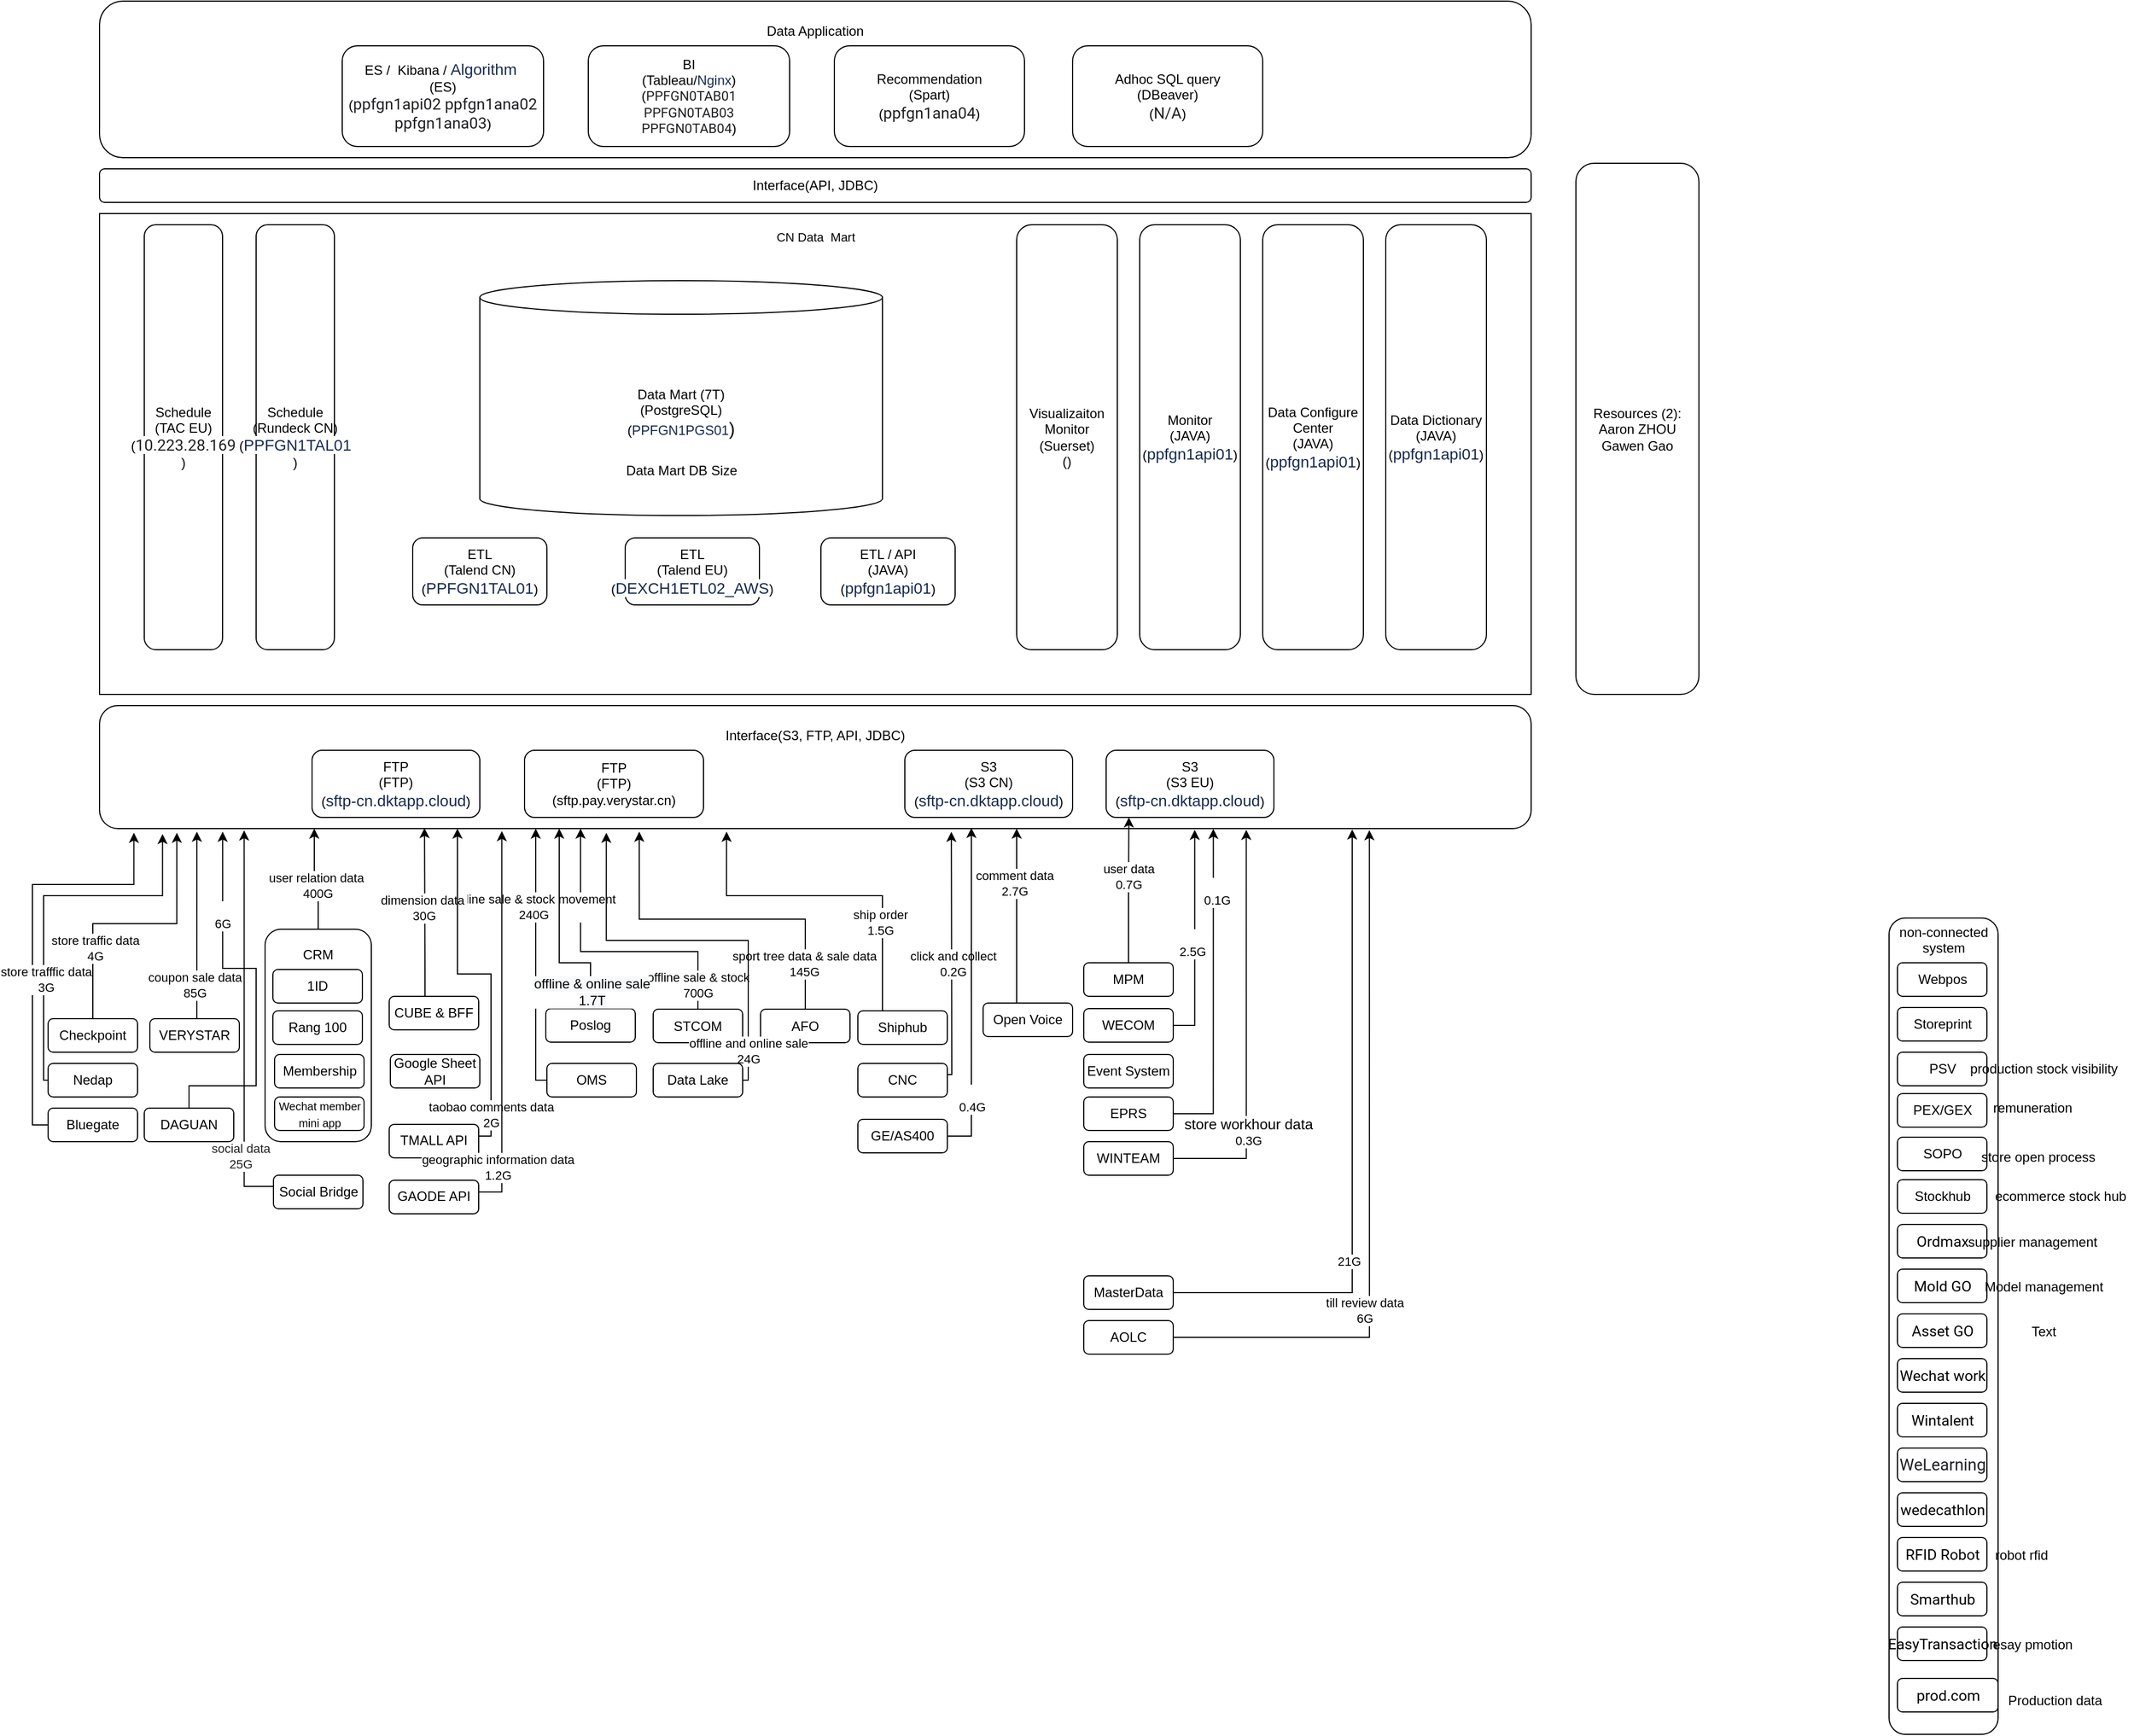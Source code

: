 <mxfile version="14.9.1" type="github" pages="3">
  <diagram id="6ZTsaQ7jsyb4zBtgD6mK" name="DM">
    <mxGraphModel dx="2980" dy="818" grid="1" gridSize="10" guides="1" tooltips="1" connect="1" arrows="1" fold="1" page="1" pageScale="1" pageWidth="850" pageHeight="1100" math="0" shadow="0">
      <root>
        <mxCell id="0" />
        <mxCell id="1" parent="0" />
        <mxCell id="h4Z2TEgH2CcaHIqXEgTS-1" value="non-connected system&lt;br&gt;&lt;br&gt;&lt;br&gt;&lt;br&gt;&lt;br&gt;&lt;br&gt;&lt;br&gt;&lt;br&gt;&lt;br&gt;&lt;br&gt;&lt;br&gt;&lt;br&gt;&lt;br&gt;&lt;br&gt;&lt;br&gt;&lt;br&gt;&lt;br&gt;&lt;br&gt;&lt;br&gt;&lt;br&gt;&lt;br&gt;&lt;br&gt;&lt;br&gt;&lt;br&gt;&lt;br&gt;&lt;br&gt;&lt;br&gt;&lt;br&gt;&lt;br&gt;&lt;br&gt;&lt;br&gt;&lt;br&gt;&lt;br&gt;&lt;br&gt;&lt;br&gt;&lt;br&gt;&lt;br&gt;&lt;br&gt;&lt;br&gt;&lt;br&gt;&lt;br&gt;&lt;br&gt;&lt;br&gt;&lt;br&gt;&lt;br&gt;&lt;br&gt;&lt;br&gt;&lt;br&gt;&lt;br&gt;" style="rounded=1;whiteSpace=wrap;html=1;fillColor=#FFFFFF;" vertex="1" parent="1">
          <mxGeometry x="1460" y="1220" width="97.5" height="730" as="geometry" />
        </mxCell>
        <mxCell id="h4Z2TEgH2CcaHIqXEgTS-2" style="edgeStyle=orthogonalEdgeStyle;rounded=0;orthogonalLoop=1;jettySize=auto;html=1;entryX=0.15;entryY=1;entryDx=0;entryDy=0;entryPerimeter=0;fillColor=#FFFFFF;fontStyle=0" edge="1" parent="1" source="h4Z2TEgH2CcaHIqXEgTS-3" target="h4Z2TEgH2CcaHIqXEgTS-5">
          <mxGeometry relative="1" as="geometry" />
        </mxCell>
        <mxCell id="h4Z2TEgH2CcaHIqXEgTS-3" value="CRM&lt;br&gt;&lt;br&gt;&lt;br&gt;&lt;br&gt;&lt;br&gt;&lt;br&gt;&lt;br&gt;&lt;br&gt;&lt;br&gt;&lt;br&gt;&lt;br&gt;" style="rounded=1;whiteSpace=wrap;html=1;fillColor=#FFFFFF;" vertex="1" parent="1">
          <mxGeometry x="8" y="1230" width="95" height="190" as="geometry" />
        </mxCell>
        <mxCell id="h4Z2TEgH2CcaHIqXEgTS-4" value="Data Application&lt;br&gt;&lt;br&gt;&lt;br&gt;&lt;br&gt;&lt;br&gt;&lt;br&gt;&lt;br&gt;" style="rounded=1;whiteSpace=wrap;html=1;" vertex="1" parent="1">
          <mxGeometry x="-140" y="400" width="1280" height="140" as="geometry" />
        </mxCell>
        <mxCell id="h4Z2TEgH2CcaHIqXEgTS-5" value="Interface(S3, FTP, API, JDBC)&lt;br&gt;&lt;br&gt;&lt;br&gt;&lt;br&gt;&lt;br&gt;" style="rounded=1;whiteSpace=wrap;html=1;" vertex="1" parent="1">
          <mxGeometry x="-140" y="1030" width="1280" height="110" as="geometry" />
        </mxCell>
        <mxCell id="h4Z2TEgH2CcaHIqXEgTS-6" value="" style="rounded=0;whiteSpace=wrap;html=1;" vertex="1" parent="1">
          <mxGeometry x="-140" y="590" width="1280" height="430" as="geometry" />
        </mxCell>
        <mxCell id="h4Z2TEgH2CcaHIqXEgTS-7" value="&lt;font style=&quot;font-size: 12px&quot;&gt;&lt;span&gt;&lt;font&gt;Data Mart (7T)&lt;br&gt;(PostgreSQL)&lt;br&gt;(&lt;/font&gt;&lt;span style=&quot;color: rgb(23 , 43 , 77) ; text-align: left ; background-color: rgb(255 , 255 , 255)&quot;&gt;PPFGN1PGS01&lt;/span&gt;&lt;/span&gt;&lt;/font&gt;&lt;span&gt;&lt;font&gt;&lt;font size=&quot;3&quot;&gt;)&lt;/font&gt;&lt;br&gt;&lt;/font&gt;&lt;/span&gt;" style="shape=cylinder3;whiteSpace=wrap;html=1;boundedLbl=1;backgroundOutline=1;size=15;fontStyle=0" vertex="1" parent="1">
          <mxGeometry x="200" y="650" width="360" height="210" as="geometry" />
        </mxCell>
        <mxCell id="h4Z2TEgH2CcaHIqXEgTS-8" value="&lt;span&gt;ETL&lt;br&gt;(Talend CN)&lt;br&gt;(&lt;span style=&quot;color: rgb(23 , 43 , 77) ; font-size: 14px ; text-align: left ; background-color: rgb(255 , 255 , 255)&quot;&gt;PPFGN1TAL01&lt;/span&gt;)&lt;/span&gt;" style="rounded=1;whiteSpace=wrap;html=1;fontStyle=0" vertex="1" parent="1">
          <mxGeometry x="140" y="880" width="120" height="60" as="geometry" />
        </mxCell>
        <mxCell id="h4Z2TEgH2CcaHIqXEgTS-9" value="&lt;span&gt;ETL / API&lt;br&gt;(JAVA)&lt;br&gt;(&lt;span style=&quot;color: rgb(23 , 43 , 77) ; font-family: , &amp;quot;blinkmacsystemfont&amp;quot; , &amp;quot;segoe ui&amp;quot; , &amp;quot;roboto&amp;quot; , &amp;quot;oxygen&amp;quot; , &amp;quot;ubuntu&amp;quot; , &amp;quot;fira sans&amp;quot; , &amp;quot;droid sans&amp;quot; , &amp;quot;helvetica neue&amp;quot; , sans-serif ; font-size: 14px ; text-align: left ; background-color: rgb(255 , 255 , 255)&quot;&gt;ppfgn1api01&lt;/span&gt;)&lt;/span&gt;" style="rounded=1;whiteSpace=wrap;html=1;fontStyle=0" vertex="1" parent="1">
          <mxGeometry x="505" y="880" width="120" height="60" as="geometry" />
        </mxCell>
        <mxCell id="h4Z2TEgH2CcaHIqXEgTS-10" value="&lt;span&gt;ETL&lt;br&gt;(Talend EU)&lt;br&gt;(&lt;span style=&quot;color: rgb(23 , 43 , 77) ; font-family: , &amp;quot;blinkmacsystemfont&amp;quot; , &amp;quot;segoe ui&amp;quot; , &amp;quot;roboto&amp;quot; , &amp;quot;oxygen&amp;quot; , &amp;quot;ubuntu&amp;quot; , &amp;quot;fira sans&amp;quot; , &amp;quot;droid sans&amp;quot; , &amp;quot;helvetica neue&amp;quot; , sans-serif ; font-size: 14px ; text-align: left ; background-color: rgb(255 , 255 , 255)&quot;&gt;DEXCH1ETL02_AWS&lt;/span&gt;)&lt;/span&gt;" style="rounded=1;whiteSpace=wrap;html=1;fontStyle=0" vertex="1" parent="1">
          <mxGeometry x="330" y="880" width="120" height="60" as="geometry" />
        </mxCell>
        <mxCell id="h4Z2TEgH2CcaHIqXEgTS-11" value="&lt;font style=&quot;font-size: 12px&quot;&gt;&lt;span&gt;BI&lt;/span&gt;&lt;br&gt;(Tableau/&lt;span style=&quot;color: rgb(23 , 43 , 77) ; text-align: left ; background-color: rgb(255 , 255 , 255)&quot;&gt;Nginx&lt;/span&gt;)&lt;br&gt;(&lt;span style=&quot;color: rgb(32 , 33 , 36) ; font-family: &amp;quot;roboto&amp;quot; , sans-serif&quot;&gt;PPFGN0TAB01	&lt;br&gt;&lt;/span&gt;&lt;span style=&quot;color: rgb(32 , 33 , 36) ; font-family: &amp;quot;roboto&amp;quot; , sans-serif&quot;&gt;PPFGN0TAB03&lt;br&gt;&lt;/span&gt;&lt;span style=&quot;color: rgb(32 , 33 , 36) ; font-family: &amp;quot;roboto&amp;quot; , sans-serif&quot;&gt;PPFGN0TAB04&lt;/span&gt;)&lt;/font&gt;" style="rounded=1;whiteSpace=wrap;html=1;fontStyle=0" vertex="1" parent="1">
          <mxGeometry x="297" y="440" width="180" height="90" as="geometry" />
        </mxCell>
        <mxCell id="h4Z2TEgH2CcaHIqXEgTS-12" value="&lt;span&gt;ES /&amp;nbsp; Kibana /&amp;nbsp;&lt;/span&gt;&lt;span style=&quot;color: rgb(23 , 43 , 77) ; font-size: 14px ; text-align: left ; background-color: rgb(255 , 255 , 255)&quot;&gt;&lt;span&gt;Algorithm&lt;/span&gt;&amp;nbsp;&lt;/span&gt;&lt;br&gt;(ES)&lt;br&gt;(&lt;span style=&quot;color: rgb(32 , 33 , 36) ; font-family: &amp;quot;roboto&amp;quot; , sans-serif ; font-size: 14px ; background-color: rgb(255 , 255 , 255)&quot;&gt;ppfgn1api02  ppfgn1ana02   ppfgn1ana03&lt;/span&gt;)" style="rounded=1;whiteSpace=wrap;html=1;fontStyle=0" vertex="1" parent="1">
          <mxGeometry x="77" y="440" width="180" height="90" as="geometry" />
        </mxCell>
        <mxCell id="h4Z2TEgH2CcaHIqXEgTS-13" value="&lt;span&gt;Recommendation&lt;/span&gt;&lt;br&gt;(Spart)&lt;br&gt;(&lt;span style=&quot;color: rgb(32 , 33 , 36) ; font-family: &amp;quot;roboto&amp;quot; , sans-serif ; font-size: 14px ; background-color: rgb(255 , 255 , 255)&quot;&gt;ppfgn1ana04&lt;/span&gt;)" style="rounded=1;whiteSpace=wrap;html=1;fontStyle=0" vertex="1" parent="1">
          <mxGeometry x="517" y="440" width="170" height="90" as="geometry" />
        </mxCell>
        <mxCell id="h4Z2TEgH2CcaHIqXEgTS-14" value="&lt;span&gt;Schedule&lt;br&gt;(Rundeck CN)&lt;br&gt;(&lt;/span&gt;&lt;span&gt;&lt;span style=&quot;color: rgb(23 , 43 , 77) ; font-size: 14px ; text-align: left ; background-color: rgb(255 , 255 , 255)&quot;&gt;PPFGN1TAL01&lt;/span&gt;&lt;/span&gt;&lt;span&gt;&lt;br&gt;)&lt;/span&gt;" style="rounded=1;whiteSpace=wrap;html=1;fontStyle=0" vertex="1" parent="1">
          <mxGeometry y="600" width="70" height="380" as="geometry" />
        </mxCell>
        <mxCell id="h4Z2TEgH2CcaHIqXEgTS-15" value="&lt;span&gt;Schedule&lt;br&gt;(TAC EU)&lt;br&gt;(&lt;/span&gt;&lt;span style=&quot;color: rgb(32 , 33 , 36) ; font-family: &amp;quot;roboto&amp;quot; , sans-serif ; font-size: 14px ; background-color: rgb(255 , 255 , 255)&quot;&gt;10.223.28.169&lt;/span&gt;&lt;span&gt;&lt;br&gt;)&lt;/span&gt;" style="rounded=1;whiteSpace=wrap;html=1;fontStyle=0" vertex="1" parent="1">
          <mxGeometry x="-100" y="600" width="70" height="380" as="geometry" />
        </mxCell>
        <mxCell id="h4Z2TEgH2CcaHIqXEgTS-16" value="&lt;span&gt;Monitor&lt;br&gt;(JAVA)&lt;br&gt;(&lt;span style=&quot;color: rgb(23 , 43 , 77) ; font-family: , &amp;quot;blinkmacsystemfont&amp;quot; , &amp;quot;segoe ui&amp;quot; , &amp;quot;roboto&amp;quot; , &amp;quot;oxygen&amp;quot; , &amp;quot;ubuntu&amp;quot; , &amp;quot;fira sans&amp;quot; , &amp;quot;droid sans&amp;quot; , &amp;quot;helvetica neue&amp;quot; , sans-serif ; font-size: 14px ; text-align: left ; background-color: rgb(255 , 255 , 255)&quot;&gt;ppfgn1api01&lt;/span&gt;)&lt;/span&gt;" style="rounded=1;whiteSpace=wrap;html=1;fontStyle=0" vertex="1" parent="1">
          <mxGeometry x="790" y="600" width="90" height="380" as="geometry" />
        </mxCell>
        <mxCell id="h4Z2TEgH2CcaHIqXEgTS-17" value="&lt;span&gt;Data Configure Center&lt;br&gt;(JAVA)&lt;br&gt;(&lt;span style=&quot;color: rgb(23 , 43 , 77) ; font-family: , &amp;quot;blinkmacsystemfont&amp;quot; , &amp;quot;segoe ui&amp;quot; , &amp;quot;roboto&amp;quot; , &amp;quot;oxygen&amp;quot; , &amp;quot;ubuntu&amp;quot; , &amp;quot;fira sans&amp;quot; , &amp;quot;droid sans&amp;quot; , &amp;quot;helvetica neue&amp;quot; , sans-serif ; font-size: 14px ; text-align: left ; background-color: rgb(255 , 255 , 255)&quot;&gt;ppfgn1api01&lt;/span&gt;)&lt;/span&gt;" style="rounded=1;whiteSpace=wrap;html=1;fontStyle=0" vertex="1" parent="1">
          <mxGeometry x="900" y="600" width="90" height="380" as="geometry" />
        </mxCell>
        <mxCell id="h4Z2TEgH2CcaHIqXEgTS-18" value="&lt;span&gt;Data Dictionary&lt;br&gt;(JAVA)&lt;br&gt;(&lt;span style=&quot;color: rgb(23 , 43 , 77) ; font-family: , &amp;quot;blinkmacsystemfont&amp;quot; , &amp;quot;segoe ui&amp;quot; , &amp;quot;roboto&amp;quot; , &amp;quot;oxygen&amp;quot; , &amp;quot;ubuntu&amp;quot; , &amp;quot;fira sans&amp;quot; , &amp;quot;droid sans&amp;quot; , &amp;quot;helvetica neue&amp;quot; , sans-serif ; font-size: 14px ; text-align: left ; background-color: rgb(255 , 255 , 255)&quot;&gt;ppfgn1api01&lt;/span&gt;)&lt;/span&gt;" style="rounded=1;whiteSpace=wrap;html=1;fontStyle=0" vertex="1" parent="1">
          <mxGeometry x="1010" y="600" width="90" height="380" as="geometry" />
        </mxCell>
        <mxCell id="h4Z2TEgH2CcaHIqXEgTS-19" value="&lt;span&gt;Adhoc SQL query&lt;br&gt;(DBeaver)&lt;br&gt;(&lt;/span&gt;&lt;span style=&quot;color: rgb(32 , 33 , 36) ; font-family: &amp;quot;roboto&amp;quot; , sans-serif ; font-size: 14px ; background-color: rgb(255 , 255 , 255)&quot;&gt;N/A&lt;/span&gt;&lt;span&gt;)&lt;/span&gt;" style="rounded=1;whiteSpace=wrap;html=1;fontStyle=0" vertex="1" parent="1">
          <mxGeometry x="730" y="440" width="170" height="90" as="geometry" />
        </mxCell>
        <mxCell id="h4Z2TEgH2CcaHIqXEgTS-20" value="Interface(API, JDBC)" style="rounded=1;whiteSpace=wrap;html=1;" vertex="1" parent="1">
          <mxGeometry x="-140" y="550" width="1280" height="30" as="geometry" />
        </mxCell>
        <mxCell id="h4Z2TEgH2CcaHIqXEgTS-21" value="&lt;span&gt;Visualizaiton Monitor&lt;br&gt;(Suerset)&lt;br&gt;()&lt;/span&gt;" style="rounded=1;whiteSpace=wrap;html=1;fontStyle=0" vertex="1" parent="1">
          <mxGeometry x="680" y="600" width="90" height="380" as="geometry" />
        </mxCell>
        <mxCell id="h4Z2TEgH2CcaHIqXEgTS-22" value="&lt;span&gt;FTP&lt;/span&gt;&lt;br&gt;&lt;span&gt;(FTP)&lt;/span&gt;&lt;br&gt;&lt;div style=&quot;text-align: left&quot;&gt;&lt;span style=&quot;&quot;&gt;(&lt;/span&gt;&lt;span style=&quot;font-size: 14px&quot;&gt;&lt;font color=&quot;#172b4d&quot;&gt;&lt;span&gt;sftp-cn.dktapp.cloud&lt;/span&gt;&lt;/font&gt;&lt;/span&gt;&lt;span style=&quot;&quot;&gt;)&lt;/span&gt;&lt;/div&gt;" style="rounded=1;whiteSpace=wrap;html=1;fillColor=#FFFFFF;fontStyle=0" vertex="1" parent="1">
          <mxGeometry x="50" y="1070" width="150" height="60" as="geometry" />
        </mxCell>
        <mxCell id="h4Z2TEgH2CcaHIqXEgTS-23" value="&lt;span&gt;S3&lt;/span&gt;&lt;br&gt;&lt;span&gt;(S3 CN)&lt;/span&gt;&lt;br&gt;&lt;div style=&quot;text-align: left&quot;&gt;&lt;span style=&quot;&quot;&gt;(&lt;/span&gt;&lt;span style=&quot;font-size: 14px&quot;&gt;&lt;font color=&quot;#172b4d&quot;&gt;&lt;span&gt;sftp-cn.dktapp.cloud&lt;/span&gt;&lt;/font&gt;&lt;/span&gt;&lt;span style=&quot;&quot;&gt;)&lt;/span&gt;&lt;/div&gt;" style="rounded=1;whiteSpace=wrap;html=1;fillColor=#FFFFFF;fontStyle=0" vertex="1" parent="1">
          <mxGeometry x="580" y="1070" width="150" height="60" as="geometry" />
        </mxCell>
        <mxCell id="h4Z2TEgH2CcaHIqXEgTS-24" value="&lt;span&gt;S3&lt;/span&gt;&lt;br&gt;&lt;span&gt;(S3 EU)&lt;/span&gt;&lt;br&gt;&lt;div style=&quot;text-align: left&quot;&gt;&lt;span style=&quot;&quot;&gt;(&lt;/span&gt;&lt;span style=&quot;font-size: 14px&quot;&gt;&lt;font color=&quot;#172b4d&quot;&gt;&lt;span&gt;sftp-cn.dktapp.cloud&lt;/span&gt;&lt;/font&gt;&lt;/span&gt;&lt;span style=&quot;&quot;&gt;)&lt;/span&gt;&lt;/div&gt;" style="rounded=1;whiteSpace=wrap;html=1;fillColor=#FFFFFF;fontStyle=0" vertex="1" parent="1">
          <mxGeometry x="760" y="1070" width="150" height="60" as="geometry" />
        </mxCell>
        <mxCell id="h4Z2TEgH2CcaHIqXEgTS-25" value="&lt;span&gt;FTP&lt;/span&gt;&lt;br&gt;&lt;span&gt;(FTP)&lt;/span&gt;&lt;br&gt;&lt;div style=&quot;text-align: left&quot;&gt;&lt;span style=&quot;&quot;&gt;(&lt;/span&gt;&lt;span&gt;sftp.pay.verystar.cn)&lt;/span&gt;&lt;/div&gt;" style="rounded=1;whiteSpace=wrap;html=1;fillColor=#FFFFFF;fontStyle=0" vertex="1" parent="1">
          <mxGeometry x="240" y="1070" width="160" height="60" as="geometry" />
        </mxCell>
        <mxCell id="h4Z2TEgH2CcaHIqXEgTS-26" style="edgeStyle=orthogonalEdgeStyle;rounded=0;orthogonalLoop=1;jettySize=auto;html=1;entryX=0.054;entryY=1.034;entryDx=0;entryDy=0;entryPerimeter=0;" edge="1" parent="1" source="h4Z2TEgH2CcaHIqXEgTS-28" target="h4Z2TEgH2CcaHIqXEgTS-5">
          <mxGeometry relative="1" as="geometry" />
        </mxCell>
        <mxCell id="h4Z2TEgH2CcaHIqXEgTS-27" value="store traffic data&lt;br&gt;4G" style="edgeLabel;html=1;align=center;verticalAlign=middle;resizable=0;points=[];" connectable="0" vertex="1" parent="h4Z2TEgH2CcaHIqXEgTS-26">
          <mxGeometry x="-0.477" y="-2" relative="1" as="geometry">
            <mxPoint as="offset" />
          </mxGeometry>
        </mxCell>
        <mxCell id="h4Z2TEgH2CcaHIqXEgTS-28" value="Checkpoint" style="rounded=1;whiteSpace=wrap;html=1;fillColor=#FFFFFF;" vertex="1" parent="1">
          <mxGeometry x="-186" y="1310" width="80" height="30" as="geometry" />
        </mxCell>
        <mxCell id="h4Z2TEgH2CcaHIqXEgTS-29" value="Google Sheet API" style="rounded=1;whiteSpace=wrap;html=1;fillColor=#FFFFFF;" vertex="1" parent="1">
          <mxGeometry x="120" y="1342" width="80" height="30" as="geometry" />
        </mxCell>
        <mxCell id="h4Z2TEgH2CcaHIqXEgTS-30" style="edgeStyle=orthogonalEdgeStyle;rounded=0;orthogonalLoop=1;jettySize=auto;html=1;entryX=0.227;entryY=0.996;entryDx=0;entryDy=0;entryPerimeter=0;fillColor=#FFFFFF;" edge="1" parent="1" source="h4Z2TEgH2CcaHIqXEgTS-31" target="h4Z2TEgH2CcaHIqXEgTS-5">
          <mxGeometry relative="1" as="geometry">
            <Array as="points">
              <mxPoint x="151" y="1270" />
              <mxPoint x="151" y="1270" />
            </Array>
          </mxGeometry>
        </mxCell>
        <mxCell id="h4Z2TEgH2CcaHIqXEgTS-31" value="CUBE &amp;amp; BFF" style="rounded=1;whiteSpace=wrap;html=1;fillColor=#FFFFFF;" vertex="1" parent="1">
          <mxGeometry x="119" y="1290" width="80" height="30" as="geometry" />
        </mxCell>
        <mxCell id="h4Z2TEgH2CcaHIqXEgTS-32" style="edgeStyle=orthogonalEdgeStyle;rounded=0;orthogonalLoop=1;jettySize=auto;html=1;entryX=0.438;entryY=1.025;entryDx=0;entryDy=0;entryPerimeter=0;fillColor=#FFFFFF;" edge="1" parent="1" source="h4Z2TEgH2CcaHIqXEgTS-34" target="h4Z2TEgH2CcaHIqXEgTS-5">
          <mxGeometry relative="1" as="geometry">
            <Array as="points">
              <mxPoint x="560" y="1200" />
              <mxPoint x="421" y="1200" />
            </Array>
          </mxGeometry>
        </mxCell>
        <mxCell id="h4Z2TEgH2CcaHIqXEgTS-33" value="ship order&lt;br&gt;1.5G" style="edgeLabel;html=1;align=center;verticalAlign=middle;resizable=0;points=[];fillColor=#FFFFFF;fontStyle=0" connectable="0" vertex="1" parent="h4Z2TEgH2CcaHIqXEgTS-32">
          <mxGeometry x="-0.468" y="2" relative="1" as="geometry">
            <mxPoint as="offset" />
          </mxGeometry>
        </mxCell>
        <mxCell id="h4Z2TEgH2CcaHIqXEgTS-34" value="Shiphub" style="rounded=1;whiteSpace=wrap;html=1;fillColor=#FFFFFF;" vertex="1" parent="1">
          <mxGeometry x="538" y="1303" width="80" height="30" as="geometry" />
        </mxCell>
        <mxCell id="h4Z2TEgH2CcaHIqXEgTS-35" style="edgeStyle=orthogonalEdgeStyle;rounded=0;orthogonalLoop=1;jettySize=auto;html=1;fillColor=#FFFFFF;" edge="1" parent="1" source="h4Z2TEgH2CcaHIqXEgTS-37" target="h4Z2TEgH2CcaHIqXEgTS-5">
          <mxGeometry relative="1" as="geometry">
            <Array as="points">
              <mxPoint x="680" y="1190" />
              <mxPoint x="680" y="1190" />
            </Array>
          </mxGeometry>
        </mxCell>
        <mxCell id="h4Z2TEgH2CcaHIqXEgTS-36" value="comment data&lt;br&gt;2.7G" style="edgeLabel;html=1;align=center;verticalAlign=middle;resizable=0;points=[];fillColor=#FFFFFF;fontStyle=0" connectable="0" vertex="1" parent="h4Z2TEgH2CcaHIqXEgTS-35">
          <mxGeometry x="0.379" y="2" relative="1" as="geometry">
            <mxPoint as="offset" />
          </mxGeometry>
        </mxCell>
        <mxCell id="h4Z2TEgH2CcaHIqXEgTS-37" value="Open Voice" style="rounded=1;whiteSpace=wrap;html=1;fillColor=#FFFFFF;" vertex="1" parent="1">
          <mxGeometry x="650" y="1296" width="80" height="30" as="geometry" />
        </mxCell>
        <mxCell id="h4Z2TEgH2CcaHIqXEgTS-38" style="edgeStyle=orthogonalEdgeStyle;rounded=0;orthogonalLoop=1;jettySize=auto;html=1;entryX=0.068;entryY=1.025;entryDx=0;entryDy=0;entryPerimeter=0;" edge="1" parent="1" source="h4Z2TEgH2CcaHIqXEgTS-40" target="h4Z2TEgH2CcaHIqXEgTS-5">
          <mxGeometry relative="1" as="geometry">
            <Array as="points">
              <mxPoint x="-53" y="1270" />
              <mxPoint x="-53" y="1270" />
            </Array>
          </mxGeometry>
        </mxCell>
        <mxCell id="h4Z2TEgH2CcaHIqXEgTS-39" value="coupon sale data&lt;br&gt;85G" style="edgeLabel;html=1;align=center;verticalAlign=middle;resizable=0;points=[];fillColor=#FFFFFF;" connectable="0" vertex="1" parent="h4Z2TEgH2CcaHIqXEgTS-38">
          <mxGeometry x="-0.209" y="2" relative="1" as="geometry">
            <mxPoint y="36" as="offset" />
          </mxGeometry>
        </mxCell>
        <mxCell id="h4Z2TEgH2CcaHIqXEgTS-40" value="VERYSTAR" style="rounded=1;whiteSpace=wrap;html=1;fillColor=#FFFFFF;" vertex="1" parent="1">
          <mxGeometry x="-95" y="1310" width="80" height="30" as="geometry" />
        </mxCell>
        <mxCell id="h4Z2TEgH2CcaHIqXEgTS-41" style="edgeStyle=orthogonalEdgeStyle;rounded=0;orthogonalLoop=1;jettySize=auto;html=1;entryX=0.778;entryY=1.002;entryDx=0;entryDy=0;entryPerimeter=0;fillColor=#FFFFFF;" edge="1" parent="1" source="h4Z2TEgH2CcaHIqXEgTS-43" target="h4Z2TEgH2CcaHIqXEgTS-5">
          <mxGeometry relative="1" as="geometry">
            <Array as="points">
              <mxPoint x="856" y="1395" />
            </Array>
          </mxGeometry>
        </mxCell>
        <mxCell id="h4Z2TEgH2CcaHIqXEgTS-42" value="&lt;br&gt;0.1G" style="edgeLabel;html=1;align=center;verticalAlign=middle;resizable=0;points=[];fillColor=#FFFFFF;fontStyle=0" connectable="0" vertex="1" parent="h4Z2TEgH2CcaHIqXEgTS-41">
          <mxGeometry x="0.611" y="-3" relative="1" as="geometry">
            <mxPoint as="offset" />
          </mxGeometry>
        </mxCell>
        <mxCell id="h4Z2TEgH2CcaHIqXEgTS-43" value="EPRS" style="rounded=1;whiteSpace=wrap;html=1;fillColor=#FFFFFF;" vertex="1" parent="1">
          <mxGeometry x="740" y="1380" width="80" height="30" as="geometry" />
        </mxCell>
        <mxCell id="h4Z2TEgH2CcaHIqXEgTS-44" style="edgeStyle=orthogonalEdgeStyle;rounded=0;orthogonalLoop=1;jettySize=auto;html=1;entryX=0.024;entryY=1.034;entryDx=0;entryDy=0;entryPerimeter=0;" edge="1" parent="1" source="h4Z2TEgH2CcaHIqXEgTS-45" target="h4Z2TEgH2CcaHIqXEgTS-5">
          <mxGeometry relative="1" as="geometry">
            <Array as="points">
              <mxPoint x="-200" y="1405" />
              <mxPoint x="-200" y="1190" />
              <mxPoint x="-109" y="1190" />
            </Array>
          </mxGeometry>
        </mxCell>
        <mxCell id="h4Z2TEgH2CcaHIqXEgTS-45" value="Bluegate" style="rounded=1;whiteSpace=wrap;html=1;fillColor=#FFFFFF;" vertex="1" parent="1">
          <mxGeometry x="-186" y="1390" width="80" height="30" as="geometry" />
        </mxCell>
        <mxCell id="h4Z2TEgH2CcaHIqXEgTS-46" style="edgeStyle=orthogonalEdgeStyle;rounded=0;orthogonalLoop=1;jettySize=auto;html=1;entryX=0.101;entryY=1.015;entryDx=0;entryDy=0;entryPerimeter=0;fillColor=#FFFFFF;" edge="1" parent="1" source="h4Z2TEgH2CcaHIqXEgTS-48" target="h4Z2TEgH2CcaHIqXEgTS-5">
          <mxGeometry relative="1" as="geometry">
            <Array as="points">
              <mxPoint x="-11" y="1460" />
            </Array>
          </mxGeometry>
        </mxCell>
        <mxCell id="h4Z2TEgH2CcaHIqXEgTS-47" value="&lt;span style=&quot;color: rgb(34 , 34 , 34) ; font-family: &amp;#34;arial&amp;#34; , &amp;#34;helvetica&amp;#34; , sans-serif&quot;&gt;&lt;font style=&quot;font-size: 11px&quot;&gt;&lt;span class=&quot;il&quot;&gt;social&lt;/span&gt;&amp;nbsp;data&lt;br&gt;25G&lt;/font&gt;&lt;br&gt;&lt;/span&gt;" style="edgeLabel;html=1;align=center;verticalAlign=middle;resizable=0;points=[];fillColor=#FFFFFF;" connectable="0" vertex="1" parent="h4Z2TEgH2CcaHIqXEgTS-46">
          <mxGeometry x="-0.724" y="-5" relative="1" as="geometry">
            <mxPoint x="-9" y="-6" as="offset" />
          </mxGeometry>
        </mxCell>
        <mxCell id="h4Z2TEgH2CcaHIqXEgTS-48" value="Social Bridge" style="rounded=1;whiteSpace=wrap;html=1;fillColor=#FFFFFF;" vertex="1" parent="1">
          <mxGeometry x="15.5" y="1450" width="80" height="30" as="geometry" />
        </mxCell>
        <mxCell id="h4Z2TEgH2CcaHIqXEgTS-49" style="edgeStyle=orthogonalEdgeStyle;rounded=0;orthogonalLoop=1;jettySize=auto;html=1;entryX=0.377;entryY=1.025;entryDx=0;entryDy=0;entryPerimeter=0;fillColor=#FFFFFF;" edge="1" parent="1" source="h4Z2TEgH2CcaHIqXEgTS-51" target="h4Z2TEgH2CcaHIqXEgTS-5">
          <mxGeometry relative="1" as="geometry">
            <Array as="points">
              <mxPoint x="491" y="1221" />
              <mxPoint x="343" y="1221" />
            </Array>
          </mxGeometry>
        </mxCell>
        <mxCell id="h4Z2TEgH2CcaHIqXEgTS-50" value="sport tree data &amp;amp; sale data&lt;br&gt;145G" style="edgeLabel;html=1;align=center;verticalAlign=middle;resizable=0;points=[];fillColor=#FFFFFF;" connectable="0" vertex="1" parent="h4Z2TEgH2CcaHIqXEgTS-49">
          <mxGeometry x="-0.648" y="1" relative="1" as="geometry">
            <mxPoint y="13" as="offset" />
          </mxGeometry>
        </mxCell>
        <mxCell id="h4Z2TEgH2CcaHIqXEgTS-51" value="AFO" style="rounded=1;whiteSpace=wrap;html=1;fillColor=#FFFFFF;" vertex="1" parent="1">
          <mxGeometry x="451" y="1301.5" width="80" height="30" as="geometry" />
        </mxCell>
        <mxCell id="h4Z2TEgH2CcaHIqXEgTS-52" value="Membership" style="rounded=1;whiteSpace=wrap;html=1;fillColor=#FFFFFF;" vertex="1" parent="1">
          <mxGeometry x="16.5" y="1342" width="80" height="30" as="geometry" />
        </mxCell>
        <mxCell id="h4Z2TEgH2CcaHIqXEgTS-53" value="&lt;font style=&quot;font-size: 10px&quot;&gt;Wechat member mini app&lt;/font&gt;" style="rounded=1;whiteSpace=wrap;html=1;fillColor=#FFFFFF;" vertex="1" parent="1">
          <mxGeometry x="16.5" y="1380" width="80" height="30" as="geometry" />
        </mxCell>
        <mxCell id="h4Z2TEgH2CcaHIqXEgTS-54" value="1ID" style="rounded=1;whiteSpace=wrap;html=1;fillColor=#FFFFFF;" vertex="1" parent="1">
          <mxGeometry x="15" y="1266" width="80" height="30" as="geometry" />
        </mxCell>
        <mxCell id="h4Z2TEgH2CcaHIqXEgTS-55" style="edgeStyle=orthogonalEdgeStyle;rounded=0;orthogonalLoop=1;jettySize=auto;html=1;entryX=0.336;entryY=1;entryDx=0;entryDy=0;entryPerimeter=0;fillColor=#FFFFFF;" edge="1" parent="1" source="h4Z2TEgH2CcaHIqXEgTS-57" target="h4Z2TEgH2CcaHIqXEgTS-5">
          <mxGeometry relative="1" as="geometry">
            <Array as="points">
              <mxPoint x="395" y="1250" />
              <mxPoint x="290" y="1250" />
            </Array>
          </mxGeometry>
        </mxCell>
        <mxCell id="h4Z2TEgH2CcaHIqXEgTS-56" value="offline sale &amp;amp; stock&lt;br&gt;700G" style="edgeLabel;html=1;align=center;verticalAlign=middle;resizable=0;points=[];fillColor=#FFFFFF;" connectable="0" vertex="1" parent="h4Z2TEgH2CcaHIqXEgTS-55">
          <mxGeometry x="0.372" y="-3" relative="1" as="geometry">
            <mxPoint x="102" y="56" as="offset" />
          </mxGeometry>
        </mxCell>
        <mxCell id="h4Z2TEgH2CcaHIqXEgTS-57" value="STCOM" style="rounded=1;whiteSpace=wrap;html=1;fillColor=#FFFFFF;" vertex="1" parent="1">
          <mxGeometry x="355" y="1301.5" width="80" height="30" as="geometry" />
        </mxCell>
        <mxCell id="h4Z2TEgH2CcaHIqXEgTS-58" style="edgeStyle=orthogonalEdgeStyle;rounded=0;orthogonalLoop=1;jettySize=auto;html=1;fillColor=#FFFFFF;" edge="1" parent="1" source="h4Z2TEgH2CcaHIqXEgTS-60">
          <mxGeometry relative="1" as="geometry">
            <mxPoint x="250" y="1140" as="targetPoint" />
            <Array as="points">
              <mxPoint x="250" y="1365" />
            </Array>
          </mxGeometry>
        </mxCell>
        <mxCell id="h4Z2TEgH2CcaHIqXEgTS-59" value="online sale &amp;amp; stock movement&lt;br&gt;240G" style="edgeLabel;html=1;align=center;verticalAlign=middle;resizable=0;points=[];" connectable="0" vertex="1" parent="h4Z2TEgH2CcaHIqXEgTS-58">
          <mxGeometry x="0.404" y="2" relative="1" as="geometry">
            <mxPoint as="offset" />
          </mxGeometry>
        </mxCell>
        <mxCell id="h4Z2TEgH2CcaHIqXEgTS-60" value="OMS" style="rounded=1;whiteSpace=wrap;html=1;fillColor=#FFFFFF;" vertex="1" parent="1">
          <mxGeometry x="260" y="1350" width="80" height="30" as="geometry" />
        </mxCell>
        <mxCell id="h4Z2TEgH2CcaHIqXEgTS-61" style="edgeStyle=orthogonalEdgeStyle;rounded=0;orthogonalLoop=1;jettySize=auto;html=1;entryX=0.044;entryY=1.044;entryDx=0;entryDy=0;entryPerimeter=0;" edge="1" parent="1" source="h4Z2TEgH2CcaHIqXEgTS-63" target="h4Z2TEgH2CcaHIqXEgTS-5">
          <mxGeometry relative="1" as="geometry">
            <Array as="points">
              <mxPoint x="-190" y="1365" />
              <mxPoint x="-190" y="1200" />
              <mxPoint x="-84" y="1200" />
            </Array>
          </mxGeometry>
        </mxCell>
        <mxCell id="h4Z2TEgH2CcaHIqXEgTS-62" value="store trafffic data&lt;br&gt;3G" style="edgeLabel;html=1;align=center;verticalAlign=middle;resizable=0;points=[];fillColor=#FFFFFF;" connectable="0" vertex="1" parent="h4Z2TEgH2CcaHIqXEgTS-61">
          <mxGeometry x="-0.376" y="-2" relative="1" as="geometry">
            <mxPoint y="9" as="offset" />
          </mxGeometry>
        </mxCell>
        <mxCell id="h4Z2TEgH2CcaHIqXEgTS-63" value="Nedap" style="rounded=1;whiteSpace=wrap;html=1;fillColor=#FFFFFF;" vertex="1" parent="1">
          <mxGeometry x="-186" y="1350" width="80" height="30" as="geometry" />
        </mxCell>
        <mxCell id="h4Z2TEgH2CcaHIqXEgTS-64" style="edgeStyle=orthogonalEdgeStyle;rounded=0;orthogonalLoop=1;jettySize=auto;html=1;entryX=0.354;entryY=1.034;entryDx=0;entryDy=0;entryPerimeter=0;fillColor=#FFFFFF;" edge="1" parent="1" source="h4Z2TEgH2CcaHIqXEgTS-70" target="h4Z2TEgH2CcaHIqXEgTS-5">
          <mxGeometry relative="1" as="geometry">
            <Array as="points">
              <mxPoint x="440" y="1365" />
              <mxPoint x="440" y="1240" />
              <mxPoint x="313" y="1240" />
            </Array>
          </mxGeometry>
        </mxCell>
        <mxCell id="h4Z2TEgH2CcaHIqXEgTS-65" value="offline and online sale&lt;br&gt;24G" style="edgeLabel;html=1;align=center;verticalAlign=middle;resizable=0;points=[];fillColor=#FFFFFF;" connectable="0" vertex="1" parent="h4Z2TEgH2CcaHIqXEgTS-64">
          <mxGeometry x="-0.821" relative="1" as="geometry">
            <mxPoint as="offset" />
          </mxGeometry>
        </mxCell>
        <mxCell id="h4Z2TEgH2CcaHIqXEgTS-66" value="CN Data&amp;nbsp; Mart" style="edgeLabel;html=1;align=center;verticalAlign=middle;resizable=0;points=[];" connectable="0" vertex="1" parent="h4Z2TEgH2CcaHIqXEgTS-64">
          <mxGeometry x="0.663" relative="1" as="geometry">
            <mxPoint x="187" y="-593" as="offset" />
          </mxGeometry>
        </mxCell>
        <mxCell id="h4Z2TEgH2CcaHIqXEgTS-67" value="user relation data&amp;nbsp;&lt;br&gt;400G" style="edgeLabel;html=1;align=center;verticalAlign=middle;resizable=0;points=[];fillColor=#FFFFFF;fontStyle=0" connectable="0" vertex="1" parent="h4Z2TEgH2CcaHIqXEgTS-64">
          <mxGeometry x="0.663" relative="1" as="geometry">
            <mxPoint x="-258" y="-13" as="offset" />
          </mxGeometry>
        </mxCell>
        <mxCell id="h4Z2TEgH2CcaHIqXEgTS-68" value="dimension data&amp;nbsp;&lt;br&gt;30G" style="edgeLabel;html=1;align=center;verticalAlign=middle;resizable=0;points=[];fillColor=#FFFFFF;fontStyle=0" connectable="0" vertex="1" parent="h4Z2TEgH2CcaHIqXEgTS-64">
          <mxGeometry x="0.663" relative="1" as="geometry">
            <mxPoint x="-163" y="7" as="offset" />
          </mxGeometry>
        </mxCell>
        <mxCell id="h4Z2TEgH2CcaHIqXEgTS-69" value="" style="edgeLabel;html=1;align=center;verticalAlign=middle;resizable=0;points=[];fillColor=#FFFFFF;fontStyle=0" connectable="0" vertex="1" parent="h4Z2TEgH2CcaHIqXEgTS-64">
          <mxGeometry x="0.663" relative="1" as="geometry">
            <mxPoint x="-63" y="17" as="offset" />
          </mxGeometry>
        </mxCell>
        <mxCell id="h4Z2TEgH2CcaHIqXEgTS-70" value="Data Lake" style="rounded=1;whiteSpace=wrap;html=1;fillColor=#FFFFFF;" vertex="1" parent="1">
          <mxGeometry x="355" y="1350" width="80" height="30" as="geometry" />
        </mxCell>
        <mxCell id="h4Z2TEgH2CcaHIqXEgTS-71" value="Rang 100" style="rounded=1;whiteSpace=wrap;html=1;fillColor=#FFFFFF;" vertex="1" parent="1">
          <mxGeometry x="15" y="1303" width="80" height="30" as="geometry" />
        </mxCell>
        <mxCell id="h4Z2TEgH2CcaHIqXEgTS-72" value="Poslog" style="rounded=1;whiteSpace=wrap;html=1;fillColor=#FFFFFF;" vertex="1" parent="1">
          <mxGeometry x="259" y="1301" width="80" height="30" as="geometry" />
        </mxCell>
        <mxCell id="h4Z2TEgH2CcaHIqXEgTS-73" style="edgeStyle=orthogonalEdgeStyle;rounded=0;orthogonalLoop=1;jettySize=auto;html=1;entryX=0.086;entryY=1.025;entryDx=0;entryDy=0;entryPerimeter=0;" edge="1" parent="1" source="h4Z2TEgH2CcaHIqXEgTS-75" target="h4Z2TEgH2CcaHIqXEgTS-5">
          <mxGeometry relative="1" as="geometry">
            <Array as="points">
              <mxPoint x="-60" y="1370" />
              <mxPoint y="1370" />
              <mxPoint y="1265" />
              <mxPoint x="-30" y="1265" />
            </Array>
          </mxGeometry>
        </mxCell>
        <mxCell id="h4Z2TEgH2CcaHIqXEgTS-74" value="&lt;br&gt;6G" style="edgeLabel;html=1;align=center;verticalAlign=middle;resizable=0;points=[];fillColor=#FFFFFF;" connectable="0" vertex="1" parent="h4Z2TEgH2CcaHIqXEgTS-73">
          <mxGeometry x="0.554" relative="1" as="geometry">
            <mxPoint as="offset" />
          </mxGeometry>
        </mxCell>
        <mxCell id="h4Z2TEgH2CcaHIqXEgTS-75" value="DAGUAN" style="rounded=1;whiteSpace=wrap;html=1;fillColor=#FFFFFF;" vertex="1" parent="1">
          <mxGeometry x="-100" y="1390" width="80" height="30" as="geometry" />
        </mxCell>
        <mxCell id="h4Z2TEgH2CcaHIqXEgTS-76" style="edgeStyle=orthogonalEdgeStyle;rounded=0;orthogonalLoop=1;jettySize=auto;html=1;entryX=0.765;entryY=1.01;entryDx=0;entryDy=0;entryPerimeter=0;fillColor=#FFFFFF;" edge="1" parent="1" source="h4Z2TEgH2CcaHIqXEgTS-79" target="h4Z2TEgH2CcaHIqXEgTS-5">
          <mxGeometry relative="1" as="geometry">
            <Array as="points">
              <mxPoint x="839" y="1316" />
            </Array>
          </mxGeometry>
        </mxCell>
        <mxCell id="h4Z2TEgH2CcaHIqXEgTS-77" value="&lt;br&gt;2.5G" style="edgeLabel;html=1;align=center;verticalAlign=middle;resizable=0;points=[];fillColor=#FFFFFF;" connectable="0" vertex="1" parent="h4Z2TEgH2CcaHIqXEgTS-76">
          <mxGeometry x="-0.053" y="2" relative="1" as="geometry">
            <mxPoint as="offset" />
          </mxGeometry>
        </mxCell>
        <mxCell id="h4Z2TEgH2CcaHIqXEgTS-78" value="" style="edgeLabel;html=1;align=center;verticalAlign=middle;resizable=0;points=[];fillColor=#FFFFFF;fontStyle=0" connectable="0" vertex="1" parent="h4Z2TEgH2CcaHIqXEgTS-76">
          <mxGeometry x="-0.053" y="2" relative="1" as="geometry">
            <mxPoint x="-57" y="-73" as="offset" />
          </mxGeometry>
        </mxCell>
        <mxCell id="h4Z2TEgH2CcaHIqXEgTS-79" value="WECOM" style="rounded=1;whiteSpace=wrap;html=1;fillColor=#FFFFFF;" vertex="1" parent="1">
          <mxGeometry x="740" y="1301" width="80" height="30" as="geometry" />
        </mxCell>
        <mxCell id="h4Z2TEgH2CcaHIqXEgTS-80" style="edgeStyle=orthogonalEdgeStyle;rounded=0;orthogonalLoop=1;jettySize=auto;html=1;entryX=0.25;entryY=1;entryDx=0;entryDy=0;fillColor=#FFFFFF;" edge="1" parent="1" source="h4Z2TEgH2CcaHIqXEgTS-82" target="h4Z2TEgH2CcaHIqXEgTS-5">
          <mxGeometry relative="1" as="geometry">
            <Array as="points">
              <mxPoint x="210" y="1415" />
              <mxPoint x="210" y="1270" />
              <mxPoint x="180" y="1270" />
            </Array>
          </mxGeometry>
        </mxCell>
        <mxCell id="h4Z2TEgH2CcaHIqXEgTS-81" value="taobao comments data&lt;br&gt;2G" style="edgeLabel;html=1;align=center;verticalAlign=middle;resizable=0;points=[];fillColor=#FFFFFF;" connectable="0" vertex="1" parent="h4Z2TEgH2CcaHIqXEgTS-80">
          <mxGeometry x="-0.807" relative="1" as="geometry">
            <mxPoint as="offset" />
          </mxGeometry>
        </mxCell>
        <mxCell id="h4Z2TEgH2CcaHIqXEgTS-82" value="TMALL API" style="rounded=1;whiteSpace=wrap;html=1;fillColor=#FFFFFF;" vertex="1" parent="1">
          <mxGeometry x="119" y="1404.47" width="80" height="30" as="geometry" />
        </mxCell>
        <mxCell id="h4Z2TEgH2CcaHIqXEgTS-83" style="edgeStyle=orthogonalEdgeStyle;rounded=0;orthogonalLoop=1;jettySize=auto;html=1;entryX=0.281;entryY=1.02;entryDx=0;entryDy=0;entryPerimeter=0;fillColor=#FFFFFF;" edge="1" parent="1" source="h4Z2TEgH2CcaHIqXEgTS-85" target="h4Z2TEgH2CcaHIqXEgTS-5">
          <mxGeometry relative="1" as="geometry">
            <Array as="points">
              <mxPoint x="220" y="1465" />
            </Array>
          </mxGeometry>
        </mxCell>
        <mxCell id="h4Z2TEgH2CcaHIqXEgTS-84" value="geographic information data&lt;br&gt;1.2G" style="edgeLabel;html=1;align=center;verticalAlign=middle;resizable=0;points=[];fillColor=#FFFFFF;" connectable="0" vertex="1" parent="h4Z2TEgH2CcaHIqXEgTS-83">
          <mxGeometry x="-0.76" y="4" relative="1" as="geometry">
            <mxPoint y="-2" as="offset" />
          </mxGeometry>
        </mxCell>
        <mxCell id="h4Z2TEgH2CcaHIqXEgTS-85" value="GAODE API" style="rounded=1;whiteSpace=wrap;html=1;fillColor=#FFFFFF;" vertex="1" parent="1">
          <mxGeometry x="119" y="1454.47" width="80" height="30" as="geometry" />
        </mxCell>
        <mxCell id="h4Z2TEgH2CcaHIqXEgTS-86" style="edgeStyle=orthogonalEdgeStyle;rounded=0;orthogonalLoop=1;jettySize=auto;html=1;entryX=0.719;entryY=0.909;entryDx=0;entryDy=0;entryPerimeter=0;fillColor=#FFFFFF;" edge="1" parent="1" source="h4Z2TEgH2CcaHIqXEgTS-88" target="h4Z2TEgH2CcaHIqXEgTS-5">
          <mxGeometry relative="1" as="geometry" />
        </mxCell>
        <mxCell id="h4Z2TEgH2CcaHIqXEgTS-87" value="user data&lt;br&gt;0.7G" style="edgeLabel;html=1;align=center;verticalAlign=middle;resizable=0;points=[];" connectable="0" vertex="1" parent="h4Z2TEgH2CcaHIqXEgTS-86">
          <mxGeometry x="0.163" y="1" relative="1" as="geometry">
            <mxPoint y="-2" as="offset" />
          </mxGeometry>
        </mxCell>
        <mxCell id="h4Z2TEgH2CcaHIqXEgTS-88" value="MPM" style="rounded=1;whiteSpace=wrap;html=1;fillColor=#FFFFFF;" vertex="1" parent="1">
          <mxGeometry x="740" y="1260" width="80" height="30" as="geometry" />
        </mxCell>
        <mxCell id="h4Z2TEgH2CcaHIqXEgTS-89" style="edgeStyle=orthogonalEdgeStyle;rounded=0;orthogonalLoop=1;jettySize=auto;html=1;entryX=0.801;entryY=1.01;entryDx=0;entryDy=0;entryPerimeter=0;fillColor=#FFFFFF;" edge="1" parent="1" source="h4Z2TEgH2CcaHIqXEgTS-91" target="h4Z2TEgH2CcaHIqXEgTS-5">
          <mxGeometry relative="1" as="geometry">
            <Array as="points">
              <mxPoint x="885" y="1435" />
            </Array>
          </mxGeometry>
        </mxCell>
        <mxCell id="h4Z2TEgH2CcaHIqXEgTS-90" value="&lt;span style=&quot;font-family: &amp;#34;arial&amp;#34; ; font-size: 13px ; text-align: left&quot;&gt;store workhour data&lt;/span&gt;&lt;br&gt;0.3G" style="edgeLabel;html=1;align=center;verticalAlign=middle;resizable=0;points=[];fillColor=#FFFFFF;" connectable="0" vertex="1" parent="h4Z2TEgH2CcaHIqXEgTS-89">
          <mxGeometry x="-0.503" y="-1" relative="1" as="geometry">
            <mxPoint as="offset" />
          </mxGeometry>
        </mxCell>
        <mxCell id="h4Z2TEgH2CcaHIqXEgTS-91" value="WINTEAM" style="rounded=1;whiteSpace=wrap;html=1;fillColor=#FFFFFF;" vertex="1" parent="1">
          <mxGeometry x="740" y="1420" width="80" height="30" as="geometry" />
        </mxCell>
        <mxCell id="h4Z2TEgH2CcaHIqXEgTS-92" style="edgeStyle=orthogonalEdgeStyle;rounded=0;orthogonalLoop=1;jettySize=auto;html=1;entryX=0.595;entryY=1.026;entryDx=0;entryDy=0;entryPerimeter=0;fillColor=#FFFFFF;" edge="1" parent="1" source="h4Z2TEgH2CcaHIqXEgTS-94" target="h4Z2TEgH2CcaHIqXEgTS-5">
          <mxGeometry relative="1" as="geometry">
            <Array as="points">
              <mxPoint x="622" y="1360" />
              <mxPoint x="622" y="1360" />
            </Array>
          </mxGeometry>
        </mxCell>
        <mxCell id="h4Z2TEgH2CcaHIqXEgTS-93" value="click and collect&lt;br&gt;0.2G" style="edgeLabel;html=1;align=center;verticalAlign=middle;resizable=0;points=[];fillColor=#FFFFFF;" connectable="0" vertex="1" parent="h4Z2TEgH2CcaHIqXEgTS-92">
          <mxGeometry x="-0.065" y="-1" relative="1" as="geometry">
            <mxPoint as="offset" />
          </mxGeometry>
        </mxCell>
        <mxCell id="h4Z2TEgH2CcaHIqXEgTS-94" value="CNC" style="rounded=1;whiteSpace=wrap;html=1;fillColor=#FFFFFF;" vertex="1" parent="1">
          <mxGeometry x="538" y="1350" width="80" height="30" as="geometry" />
        </mxCell>
        <mxCell id="h4Z2TEgH2CcaHIqXEgTS-95" value="Event System" style="rounded=1;whiteSpace=wrap;html=1;fillColor=#FFFFFF;" vertex="1" parent="1">
          <mxGeometry x="740" y="1342" width="80" height="30" as="geometry" />
        </mxCell>
        <mxCell id="h4Z2TEgH2CcaHIqXEgTS-96" style="edgeStyle=orthogonalEdgeStyle;rounded=0;orthogonalLoop=1;jettySize=auto;html=1;entryX=0.609;entryY=0.994;entryDx=0;entryDy=0;entryPerimeter=0;fillColor=#FFFFFF;" edge="1" parent="1" source="h4Z2TEgH2CcaHIqXEgTS-98" target="h4Z2TEgH2CcaHIqXEgTS-5">
          <mxGeometry relative="1" as="geometry">
            <Array as="points">
              <mxPoint x="640" y="1415" />
            </Array>
          </mxGeometry>
        </mxCell>
        <mxCell id="h4Z2TEgH2CcaHIqXEgTS-97" value="&lt;br&gt;0.4G" style="edgeLabel;html=1;align=center;verticalAlign=middle;resizable=0;points=[];fillColor=#FFFFFF;" connectable="0" vertex="1" parent="h4Z2TEgH2CcaHIqXEgTS-96">
          <mxGeometry x="-0.632" relative="1" as="geometry">
            <mxPoint as="offset" />
          </mxGeometry>
        </mxCell>
        <mxCell id="h4Z2TEgH2CcaHIqXEgTS-98" value="GE/AS400" style="rounded=1;whiteSpace=wrap;html=1;fillColor=#FFFFFF;" vertex="1" parent="1">
          <mxGeometry x="538" y="1400" width="80" height="30" as="geometry" />
        </mxCell>
        <mxCell id="h4Z2TEgH2CcaHIqXEgTS-99" value="Webpos" style="rounded=1;whiteSpace=wrap;html=1;fontStyle=0" vertex="1" parent="1">
          <mxGeometry x="1467.5" y="1260" width="80" height="30" as="geometry" />
        </mxCell>
        <mxCell id="h4Z2TEgH2CcaHIqXEgTS-100" value="&lt;span style=&quot;font-family: &amp;#34;roboto&amp;#34; ; font-size: 13.333px&quot;&gt;wedecathlon&lt;/span&gt;" style="rounded=1;whiteSpace=wrap;html=1;" vertex="1" parent="1">
          <mxGeometry x="1467.5" y="1734" width="80" height="30" as="geometry" />
        </mxCell>
        <mxCell id="h4Z2TEgH2CcaHIqXEgTS-101" value="&lt;span style=&quot;color: rgb(32 , 33 , 36) ; font-family: &amp;#34;roboto&amp;#34; ; font-size: 14.667px ; text-align: left&quot;&gt;WeLearning&lt;/span&gt;" style="rounded=1;whiteSpace=wrap;html=1;" vertex="1" parent="1">
          <mxGeometry x="1467.5" y="1694" width="80" height="30" as="geometry" />
        </mxCell>
        <mxCell id="h4Z2TEgH2CcaHIqXEgTS-102" value="&lt;span style=&quot;font-family: &amp;#34;roboto&amp;#34; ; font-size: 13.333px&quot;&gt;Wintalent&lt;/span&gt;" style="rounded=1;whiteSpace=wrap;html=1;" vertex="1" parent="1">
          <mxGeometry x="1467.5" y="1654" width="80" height="30" as="geometry" />
        </mxCell>
        <mxCell id="h4Z2TEgH2CcaHIqXEgTS-103" value="&lt;span style=&quot;font-family: &amp;#34;roboto&amp;#34; ; font-size: 13.333px&quot;&gt;Wechat work&lt;/span&gt;" style="rounded=1;whiteSpace=wrap;html=1;" vertex="1" parent="1">
          <mxGeometry x="1467.5" y="1614" width="80" height="30" as="geometry" />
        </mxCell>
        <mxCell id="h4Z2TEgH2CcaHIqXEgTS-104" value="&lt;span style=&quot;font-family: &amp;#34;roboto&amp;#34; ; font-size: 13.333px&quot;&gt;Asset GO&lt;/span&gt;" style="rounded=1;whiteSpace=wrap;html=1;" vertex="1" parent="1">
          <mxGeometry x="1467.5" y="1574" width="80" height="30" as="geometry" />
        </mxCell>
        <mxCell id="h4Z2TEgH2CcaHIqXEgTS-105" value="&lt;span style=&quot;font-family: &amp;#34;roboto&amp;#34; ; font-size: 13.333px&quot;&gt;Mold GO&lt;/span&gt;" style="rounded=1;whiteSpace=wrap;html=1;" vertex="1" parent="1">
          <mxGeometry x="1467.5" y="1534" width="80" height="30" as="geometry" />
        </mxCell>
        <mxCell id="h4Z2TEgH2CcaHIqXEgTS-106" value="&lt;span style=&quot;font-family: &amp;#34;roboto&amp;#34; ; font-size: 13.333px&quot;&gt;Ordmax&lt;/span&gt;" style="rounded=1;whiteSpace=wrap;html=1;" vertex="1" parent="1">
          <mxGeometry x="1467.5" y="1494" width="80" height="30" as="geometry" />
        </mxCell>
        <mxCell id="h4Z2TEgH2CcaHIqXEgTS-107" value="Stockhub" style="rounded=1;whiteSpace=wrap;html=1;" vertex="1" parent="1">
          <mxGeometry x="1467.5" y="1454" width="80" height="30" as="geometry" />
        </mxCell>
        <mxCell id="h4Z2TEgH2CcaHIqXEgTS-108" value="SOPO" style="rounded=1;whiteSpace=wrap;html=1;" vertex="1" parent="1">
          <mxGeometry x="1467.5" y="1416" width="80" height="30" as="geometry" />
        </mxCell>
        <mxCell id="h4Z2TEgH2CcaHIqXEgTS-109" value="PEX/GEX" style="rounded=1;whiteSpace=wrap;html=1;" vertex="1" parent="1">
          <mxGeometry x="1467.5" y="1377" width="80" height="30" as="geometry" />
        </mxCell>
        <mxCell id="h4Z2TEgH2CcaHIqXEgTS-110" value="PSV" style="rounded=1;whiteSpace=wrap;html=1;" vertex="1" parent="1">
          <mxGeometry x="1467.5" y="1340" width="80" height="30" as="geometry" />
        </mxCell>
        <mxCell id="h4Z2TEgH2CcaHIqXEgTS-111" value="Storeprint" style="rounded=1;whiteSpace=wrap;html=1;" vertex="1" parent="1">
          <mxGeometry x="1467.5" y="1300" width="80" height="30" as="geometry" />
        </mxCell>
        <mxCell id="h4Z2TEgH2CcaHIqXEgTS-112" value="&lt;span style=&quot;font-family: &amp;#34;roboto&amp;#34; ; font-size: 13.333px&quot;&gt;RFID Robot&lt;/span&gt;" style="rounded=1;whiteSpace=wrap;html=1;" vertex="1" parent="1">
          <mxGeometry x="1467.5" y="1774" width="80" height="30" as="geometry" />
        </mxCell>
        <mxCell id="h4Z2TEgH2CcaHIqXEgTS-113" value="&lt;span style=&quot;font-family: &amp;#34;roboto&amp;#34; ; font-size: 13.333px&quot;&gt;Smarthub&lt;/span&gt;" style="rounded=1;whiteSpace=wrap;html=1;" vertex="1" parent="1">
          <mxGeometry x="1467.5" y="1814" width="80" height="30" as="geometry" />
        </mxCell>
        <mxCell id="h4Z2TEgH2CcaHIqXEgTS-114" value="&lt;span style=&quot;font-family: &amp;#34;roboto&amp;#34; ; font-size: 13.333px&quot;&gt;EasyTransaction&lt;/span&gt;" style="rounded=1;whiteSpace=wrap;html=1;" vertex="1" parent="1">
          <mxGeometry x="1467.5" y="1854" width="80" height="30" as="geometry" />
        </mxCell>
        <mxCell id="h4Z2TEgH2CcaHIqXEgTS-115" style="edgeStyle=orthogonalEdgeStyle;rounded=0;orthogonalLoop=1;jettySize=auto;html=1;entryX=0.875;entryY=1.007;entryDx=0;entryDy=0;entryPerimeter=0;fillColor=#FFFFFF;" edge="1" parent="1" source="h4Z2TEgH2CcaHIqXEgTS-117" target="h4Z2TEgH2CcaHIqXEgTS-5">
          <mxGeometry relative="1" as="geometry">
            <Array as="points">
              <mxPoint x="980" y="1555" />
            </Array>
          </mxGeometry>
        </mxCell>
        <mxCell id="h4Z2TEgH2CcaHIqXEgTS-116" value="21G" style="edgeLabel;html=1;align=center;verticalAlign=middle;resizable=0;points=[];fillColor=#FFFFFF;" connectable="0" vertex="1" parent="h4Z2TEgH2CcaHIqXEgTS-115">
          <mxGeometry x="-0.346" y="3" relative="1" as="geometry">
            <mxPoint as="offset" />
          </mxGeometry>
        </mxCell>
        <mxCell id="h4Z2TEgH2CcaHIqXEgTS-117" value="MasterData" style="rounded=1;whiteSpace=wrap;html=1;fillColor=#FFFFFF;" vertex="1" parent="1">
          <mxGeometry x="740" y="1540" width="80" height="30" as="geometry" />
        </mxCell>
        <mxCell id="h4Z2TEgH2CcaHIqXEgTS-118" style="edgeStyle=orthogonalEdgeStyle;rounded=0;orthogonalLoop=1;jettySize=auto;html=1;entryX=0.887;entryY=1.013;entryDx=0;entryDy=0;entryPerimeter=0;fillColor=#FFFFFF;" edge="1" parent="1" source="h4Z2TEgH2CcaHIqXEgTS-120" target="h4Z2TEgH2CcaHIqXEgTS-5">
          <mxGeometry relative="1" as="geometry">
            <Array as="points">
              <mxPoint x="995" y="1595" />
            </Array>
          </mxGeometry>
        </mxCell>
        <mxCell id="h4Z2TEgH2CcaHIqXEgTS-119" value="till review data&lt;br&gt;6G" style="edgeLabel;html=1;align=center;verticalAlign=middle;resizable=0;points=[];fillColor=#FFFFFF;" connectable="0" vertex="1" parent="h4Z2TEgH2CcaHIqXEgTS-118">
          <mxGeometry x="-0.322" y="2" relative="1" as="geometry">
            <mxPoint x="-3" y="13" as="offset" />
          </mxGeometry>
        </mxCell>
        <mxCell id="h4Z2TEgH2CcaHIqXEgTS-120" value="AOLC" style="rounded=1;whiteSpace=wrap;html=1;fillColor=#FFFFFF;" vertex="1" parent="1">
          <mxGeometry x="740" y="1580" width="80" height="30" as="geometry" />
        </mxCell>
        <mxCell id="h4Z2TEgH2CcaHIqXEgTS-121" style="edgeStyle=orthogonalEdgeStyle;rounded=0;orthogonalLoop=1;jettySize=auto;html=1;fillColor=#FFFFFF;" edge="1" parent="1" source="h4Z2TEgH2CcaHIqXEgTS-72" target="h4Z2TEgH2CcaHIqXEgTS-5">
          <mxGeometry relative="1" as="geometry">
            <Array as="points">
              <mxPoint x="299" y="1260" />
              <mxPoint x="271" y="1260" />
            </Array>
          </mxGeometry>
        </mxCell>
        <mxCell id="h4Z2TEgH2CcaHIqXEgTS-122" value="&lt;span style=&quot;font-size: 12px ; background-color: rgb(248 , 249 , 250)&quot;&gt;offline &amp;amp; online sale&lt;/span&gt;&lt;br style=&quot;font-size: 12px ; background-color: rgb(248 , 249 , 250)&quot;&gt;&lt;span style=&quot;font-size: 12px ; background-color: rgb(248 , 249 , 250)&quot;&gt;1.7T&lt;/span&gt;" style="edgeLabel;html=1;align=center;verticalAlign=middle;resizable=0;points=[];fillColor=#FFFFFF;" vertex="1" connectable="0" parent="h4Z2TEgH2CcaHIqXEgTS-121">
          <mxGeometry x="0.15" y="-4" relative="1" as="geometry">
            <mxPoint x="25" y="65" as="offset" />
          </mxGeometry>
        </mxCell>
        <mxCell id="h4Z2TEgH2CcaHIqXEgTS-123" value="Resources (2):&lt;br&gt;Aaron ZHOU&lt;br&gt;Gawen Gao" style="rounded=1;whiteSpace=wrap;html=1;fillColor=#FFFFFF;fontStyle=0" vertex="1" parent="1">
          <mxGeometry x="1180" y="545" width="110" height="475" as="geometry" />
        </mxCell>
        <UserObject label="Data Mart DB Size" link="https://docs.google.com/spreadsheets/d/1x41S7VFM908aDcdtmFu8-HBt-q7VQALwoDoSjEN54f0/edit#gid=434711545" id="h4Z2TEgH2CcaHIqXEgTS-124">
          <mxCell style="text;html=1;align=center;verticalAlign=middle;resizable=0;points=[];autosize=1;strokeColor=none;" vertex="1" parent="1">
            <mxGeometry x="320" y="810" width="120" height="20" as="geometry" />
          </mxCell>
        </UserObject>
        <mxCell id="h4Z2TEgH2CcaHIqXEgTS-125" value="&lt;span style=&quot;font-family: &amp;#34;roboto&amp;#34; ; font-size: 13.333px&quot;&gt;prod.com&lt;/span&gt;" style="rounded=1;whiteSpace=wrap;html=1;" vertex="1" parent="1">
          <mxGeometry x="1467.5" y="1900" width="90" height="30" as="geometry" />
        </mxCell>
        <mxCell id="h4Z2TEgH2CcaHIqXEgTS-126" value="supplier management" style="text;html=1;align=center;verticalAlign=middle;resizable=0;points=[];autosize=1;strokeColor=none;" vertex="1" parent="1">
          <mxGeometry x="1522.5" y="1500" width="130" height="20" as="geometry" />
        </mxCell>
        <mxCell id="h4Z2TEgH2CcaHIqXEgTS-127" value="ecommerce stock hub" style="text;html=1;align=center;verticalAlign=middle;resizable=0;points=[];autosize=1;strokeColor=none;" vertex="1" parent="1">
          <mxGeometry x="1547.5" y="1459" width="130" height="20" as="geometry" />
        </mxCell>
        <mxCell id="h4Z2TEgH2CcaHIqXEgTS-128" value="store open process" style="text;html=1;align=center;verticalAlign=middle;resizable=0;points=[];autosize=1;strokeColor=none;" vertex="1" parent="1">
          <mxGeometry x="1532.5" y="1424.47" width="120" height="20" as="geometry" />
        </mxCell>
        <mxCell id="h4Z2TEgH2CcaHIqXEgTS-129" value="remuneration" style="text;html=1;align=center;verticalAlign=middle;resizable=0;points=[];autosize=1;strokeColor=none;" vertex="1" parent="1">
          <mxGeometry x="1542.5" y="1380" width="90" height="20" as="geometry" />
        </mxCell>
        <mxCell id="h4Z2TEgH2CcaHIqXEgTS-130" value="production stock visibility" style="text;html=1;align=center;verticalAlign=middle;resizable=0;points=[];autosize=1;strokeColor=none;" vertex="1" parent="1">
          <mxGeometry x="1522.5" y="1345" width="150" height="20" as="geometry" />
        </mxCell>
        <mxCell id="h4Z2TEgH2CcaHIqXEgTS-131" value="Model management" style="text;html=1;align=center;verticalAlign=middle;resizable=0;points=[];autosize=1;strokeColor=none;" vertex="1" parent="1">
          <mxGeometry x="1537.5" y="1540" width="120" height="20" as="geometry" />
        </mxCell>
        <mxCell id="h4Z2TEgH2CcaHIqXEgTS-132" value="Text" style="text;html=1;align=center;verticalAlign=middle;resizable=0;points=[];autosize=1;strokeColor=none;" vertex="1" parent="1">
          <mxGeometry x="1577.5" y="1580" width="40" height="20" as="geometry" />
        </mxCell>
        <mxCell id="h4Z2TEgH2CcaHIqXEgTS-133" value="robot rfid" style="text;html=1;align=center;verticalAlign=middle;resizable=0;points=[];autosize=1;strokeColor=none;" vertex="1" parent="1">
          <mxGeometry x="1547.5" y="1780" width="60" height="20" as="geometry" />
        </mxCell>
        <mxCell id="h4Z2TEgH2CcaHIqXEgTS-134" value="esay pmotion" style="text;html=1;align=center;verticalAlign=middle;resizable=0;points=[];autosize=1;strokeColor=none;" vertex="1" parent="1">
          <mxGeometry x="1542.5" y="1860" width="90" height="20" as="geometry" />
        </mxCell>
        <mxCell id="h4Z2TEgH2CcaHIqXEgTS-135" value="Production data" style="text;html=1;align=center;verticalAlign=middle;resizable=0;points=[];autosize=1;strokeColor=none;" vertex="1" parent="1">
          <mxGeometry x="1557.5" y="1910" width="100" height="20" as="geometry" />
        </mxCell>
      </root>
    </mxGraphModel>
  </diagram>
  <diagram id="XaDo2sf3GRMkhrgxj4Wn" name="BW">
    <mxGraphModel dx="2978" dy="491" grid="1" gridSize="10" guides="1" tooltips="1" connect="1" arrows="1" fold="1" page="1" pageScale="1" pageWidth="850" pageHeight="1100" math="0" shadow="0">
      <root>
        <mxCell id="cxLEpm-TlsZd9odecUai-0" />
        <mxCell id="cxLEpm-TlsZd9odecUai-1" parent="cxLEpm-TlsZd9odecUai-0" />
        <mxCell id="cxLEpm-TlsZd9odecUai-2" value="SAP&amp;nbsp; BW" style="rounded=1;whiteSpace=wrap;html=1;align=left;" vertex="1" parent="cxLEpm-TlsZd9odecUai-1">
          <mxGeometry x="-1010" y="250" width="1870" height="250" as="geometry" />
        </mxCell>
        <mxCell id="cxLEpm-TlsZd9odecUai-3" style="edgeStyle=orthogonalEdgeStyle;rounded=0;orthogonalLoop=1;jettySize=auto;html=1;entryX=0.5;entryY=1;entryDx=0;entryDy=0;startArrow=none;" edge="1" parent="cxLEpm-TlsZd9odecUai-1" source="cxLEpm-TlsZd9odecUai-58" target="cxLEpm-TlsZd9odecUai-29">
          <mxGeometry relative="1" as="geometry">
            <Array as="points" />
          </mxGeometry>
        </mxCell>
        <mxCell id="cxLEpm-TlsZd9odecUai-4" value="TRACE" style="rounded=1;whiteSpace=wrap;html=1;" vertex="1" parent="cxLEpm-TlsZd9odecUai-1">
          <mxGeometry x="-1010" y="765" width="120" height="40" as="geometry" />
        </mxCell>
        <mxCell id="cxLEpm-TlsZd9odecUai-5" style="edgeStyle=orthogonalEdgeStyle;rounded=0;orthogonalLoop=1;jettySize=auto;html=1;entryX=0.5;entryY=1;entryDx=0;entryDy=0;" edge="1" parent="cxLEpm-TlsZd9odecUai-1" source="cxLEpm-TlsZd9odecUai-6" target="cxLEpm-TlsZd9odecUai-54">
          <mxGeometry relative="1" as="geometry">
            <Array as="points">
              <mxPoint x="-125" y="580" />
              <mxPoint x="255" y="580" />
            </Array>
          </mxGeometry>
        </mxCell>
        <mxCell id="cxLEpm-TlsZd9odecUai-6" value="SAP ECC" style="rounded=1;whiteSpace=wrap;html=1;" vertex="1" parent="cxLEpm-TlsZd9odecUai-1">
          <mxGeometry x="-350" y="650" width="450" height="70" as="geometry" />
        </mxCell>
        <mxCell id="cxLEpm-TlsZd9odecUai-7" style="edgeStyle=orthogonalEdgeStyle;rounded=0;orthogonalLoop=1;jettySize=auto;html=1;entryX=0.596;entryY=0.95;entryDx=0;entryDy=0;entryPerimeter=0;" edge="1" parent="cxLEpm-TlsZd9odecUai-1" source="cxLEpm-TlsZd9odecUai-8" target="cxLEpm-TlsZd9odecUai-27">
          <mxGeometry relative="1" as="geometry">
            <Array as="points">
              <mxPoint x="-207" y="920" />
            </Array>
          </mxGeometry>
        </mxCell>
        <mxCell id="cxLEpm-TlsZd9odecUai-8" value="GE/AS400" style="rounded=1;whiteSpace=wrap;html=1;" vertex="1" parent="cxLEpm-TlsZd9odecUai-1">
          <mxGeometry x="-350" y="900" width="120" height="40" as="geometry" />
        </mxCell>
        <mxCell id="cxLEpm-TlsZd9odecUai-9" style="edgeStyle=orthogonalEdgeStyle;rounded=0;orthogonalLoop=1;jettySize=auto;html=1;entryX=0.596;entryY=1.025;entryDx=0;entryDy=0;entryPerimeter=0;" edge="1" parent="cxLEpm-TlsZd9odecUai-1" source="cxLEpm-TlsZd9odecUai-10" target="cxLEpm-TlsZd9odecUai-27">
          <mxGeometry relative="1" as="geometry">
            <Array as="points">
              <mxPoint x="-207" y="1070" />
            </Array>
          </mxGeometry>
        </mxCell>
        <mxCell id="cxLEpm-TlsZd9odecUai-10" value="PACE" style="rounded=1;whiteSpace=wrap;html=1;" vertex="1" parent="cxLEpm-TlsZd9odecUai-1">
          <mxGeometry x="-350" y="1050" width="120" height="40" as="geometry" />
        </mxCell>
        <mxCell id="cxLEpm-TlsZd9odecUai-11" style="edgeStyle=orthogonalEdgeStyle;rounded=0;orthogonalLoop=1;jettySize=auto;html=1;entryX=0.5;entryY=1;entryDx=0;entryDy=0;" edge="1" parent="cxLEpm-TlsZd9odecUai-1" source="cxLEpm-TlsZd9odecUai-12" target="cxLEpm-TlsZd9odecUai-16">
          <mxGeometry relative="1" as="geometry" />
        </mxCell>
        <mxCell id="cxLEpm-TlsZd9odecUai-12" value="PROD.com" style="rounded=1;whiteSpace=wrap;html=1;" vertex="1" parent="cxLEpm-TlsZd9odecUai-1">
          <mxGeometry x="117.5" y="965" width="105" height="80" as="geometry" />
        </mxCell>
        <mxCell id="cxLEpm-TlsZd9odecUai-13" style="edgeStyle=orthogonalEdgeStyle;rounded=0;orthogonalLoop=1;jettySize=auto;html=1;entryX=0.273;entryY=0.99;entryDx=0;entryDy=0;entryPerimeter=0;" edge="1" parent="cxLEpm-TlsZd9odecUai-1" source="cxLEpm-TlsZd9odecUai-14" target="cxLEpm-TlsZd9odecUai-2">
          <mxGeometry relative="1" as="geometry" />
        </mxCell>
        <mxCell id="cxLEpm-TlsZd9odecUai-14" value="Niagara(MQ)" style="rounded=1;whiteSpace=wrap;html=1;" vertex="1" parent="cxLEpm-TlsZd9odecUai-1">
          <mxGeometry x="-620" y="521.91" width="240" height="18.09" as="geometry" />
        </mxCell>
        <mxCell id="cxLEpm-TlsZd9odecUai-15" value="" style="edgeStyle=orthogonalEdgeStyle;rounded=0;orthogonalLoop=1;jettySize=auto;html=1;" edge="1" parent="cxLEpm-TlsZd9odecUai-1" source="cxLEpm-TlsZd9odecUai-16" target="cxLEpm-TlsZd9odecUai-18">
          <mxGeometry relative="1" as="geometry" />
        </mxCell>
        <mxCell id="cxLEpm-TlsZd9odecUai-16" value="OpenEx(Kafka)" style="rounded=1;whiteSpace=wrap;html=1;" vertex="1" parent="cxLEpm-TlsZd9odecUai-1">
          <mxGeometry x="115" y="750" width="110" height="20" as="geometry" />
        </mxCell>
        <mxCell id="cxLEpm-TlsZd9odecUai-17" style="edgeStyle=orthogonalEdgeStyle;rounded=0;orthogonalLoop=1;jettySize=auto;html=1;entryX=0.5;entryY=1;entryDx=0;entryDy=0;" edge="1" parent="cxLEpm-TlsZd9odecUai-1" source="cxLEpm-TlsZd9odecUai-18" target="cxLEpm-TlsZd9odecUai-54">
          <mxGeometry relative="1" as="geometry">
            <Array as="points">
              <mxPoint x="170" y="580" />
              <mxPoint x="255" y="580" />
            </Array>
          </mxGeometry>
        </mxCell>
        <mxCell id="cxLEpm-TlsZd9odecUai-18" value="SAP PO&lt;br&gt;(Proxy)" style="rounded=1;whiteSpace=wrap;html=1;" vertex="1" parent="cxLEpm-TlsZd9odecUai-1">
          <mxGeometry x="115" y="650" width="110" height="70" as="geometry" />
        </mxCell>
        <mxCell id="cxLEpm-TlsZd9odecUai-19" value="Automic&lt;br&gt;(Scheduler)" style="rounded=1;whiteSpace=wrap;html=1;" vertex="1" parent="cxLEpm-TlsZd9odecUai-1">
          <mxGeometry x="920" y="250" width="70" height="470" as="geometry" />
        </mxCell>
        <mxCell id="cxLEpm-TlsZd9odecUai-20" style="edgeStyle=orthogonalEdgeStyle;rounded=0;orthogonalLoop=1;jettySize=auto;html=1;entryX=0.5;entryY=1;entryDx=0;entryDy=0;" edge="1" parent="cxLEpm-TlsZd9odecUai-1" source="cxLEpm-TlsZd9odecUai-21" target="cxLEpm-TlsZd9odecUai-14">
          <mxGeometry relative="1" as="geometry">
            <Array as="points">
              <mxPoint x="-500" y="645" />
            </Array>
          </mxGeometry>
        </mxCell>
        <mxCell id="cxLEpm-TlsZd9odecUai-21" value="ST.com" style="rounded=1;whiteSpace=wrap;html=1;" vertex="1" parent="cxLEpm-TlsZd9odecUai-1">
          <mxGeometry x="-642.5" y="625" width="120" height="40" as="geometry" />
        </mxCell>
        <mxCell id="cxLEpm-TlsZd9odecUai-22" style="edgeStyle=orthogonalEdgeStyle;rounded=0;orthogonalLoop=1;jettySize=auto;html=1;entryX=0.5;entryY=1;entryDx=0;entryDy=0;" edge="1" parent="cxLEpm-TlsZd9odecUai-1" source="cxLEpm-TlsZd9odecUai-23" target="cxLEpm-TlsZd9odecUai-14">
          <mxGeometry relative="1" as="geometry">
            <Array as="points">
              <mxPoint x="-500" y="710" />
            </Array>
          </mxGeometry>
        </mxCell>
        <mxCell id="cxLEpm-TlsZd9odecUai-23" value="COMPTA" style="rounded=1;whiteSpace=wrap;html=1;" vertex="1" parent="cxLEpm-TlsZd9odecUai-1">
          <mxGeometry x="-642.5" y="690" width="120" height="40" as="geometry" />
        </mxCell>
        <mxCell id="cxLEpm-TlsZd9odecUai-24" style="edgeStyle=orthogonalEdgeStyle;rounded=0;orthogonalLoop=1;jettySize=auto;html=1;entryX=0.5;entryY=1;entryDx=0;entryDy=0;" edge="1" parent="cxLEpm-TlsZd9odecUai-1" source="cxLEpm-TlsZd9odecUai-25" target="cxLEpm-TlsZd9odecUai-29">
          <mxGeometry relative="1" as="geometry">
            <Array as="points">
              <mxPoint x="-840" y="645" />
            </Array>
          </mxGeometry>
        </mxCell>
        <mxCell id="cxLEpm-TlsZd9odecUai-25" value="DFC" style="rounded=1;whiteSpace=wrap;html=1;" vertex="1" parent="cxLEpm-TlsZd9odecUai-1">
          <mxGeometry x="-1010" y="625" width="120" height="40" as="geometry" />
        </mxCell>
        <mxCell id="cxLEpm-TlsZd9odecUai-26" style="edgeStyle=orthogonalEdgeStyle;rounded=0;orthogonalLoop=1;jettySize=auto;html=1;entryX=0.5;entryY=1;entryDx=0;entryDy=0;" edge="1" parent="cxLEpm-TlsZd9odecUai-1" source="cxLEpm-TlsZd9odecUai-27" target="cxLEpm-TlsZd9odecUai-6">
          <mxGeometry relative="1" as="geometry" />
        </mxCell>
        <mxCell id="cxLEpm-TlsZd9odecUai-27" value="Niagara(MQ)" style="rounded=1;whiteSpace=wrap;html=1;" vertex="1" parent="cxLEpm-TlsZd9odecUai-1">
          <mxGeometry x="-350" y="750" width="240" height="20" as="geometry" />
        </mxCell>
        <mxCell id="cxLEpm-TlsZd9odecUai-28" style="edgeStyle=orthogonalEdgeStyle;rounded=0;orthogonalLoop=1;jettySize=auto;html=1;entryX=0.091;entryY=0.99;entryDx=0;entryDy=0;entryPerimeter=0;" edge="1" parent="cxLEpm-TlsZd9odecUai-1" source="cxLEpm-TlsZd9odecUai-29" target="cxLEpm-TlsZd9odecUai-2">
          <mxGeometry relative="1" as="geometry" />
        </mxCell>
        <mxCell id="cxLEpm-TlsZd9odecUai-29" value="Talend(ETL)" style="rounded=1;whiteSpace=wrap;html=1;" vertex="1" parent="cxLEpm-TlsZd9odecUai-1">
          <mxGeometry x="-960" y="523.83" width="240" height="16.17" as="geometry" />
        </mxCell>
        <mxCell id="cxLEpm-TlsZd9odecUai-30" style="edgeStyle=orthogonalEdgeStyle;rounded=0;orthogonalLoop=1;jettySize=auto;html=1;entryX=0.5;entryY=1;entryDx=0;entryDy=0;" edge="1" parent="cxLEpm-TlsZd9odecUai-1" source="cxLEpm-TlsZd9odecUai-32" target="cxLEpm-TlsZd9odecUai-29">
          <mxGeometry relative="1" as="geometry">
            <Array as="points">
              <mxPoint x="-840" y="715" />
            </Array>
          </mxGeometry>
        </mxCell>
        <mxCell id="cxLEpm-TlsZd9odecUai-31" value="" style="edgeStyle=orthogonalEdgeStyle;rounded=0;orthogonalLoop=1;jettySize=auto;html=1;" edge="1" parent="cxLEpm-TlsZd9odecUai-1" source="cxLEpm-TlsZd9odecUai-32" target="cxLEpm-TlsZd9odecUai-29">
          <mxGeometry relative="1" as="geometry">
            <Array as="points">
              <mxPoint x="-840" y="715" />
            </Array>
          </mxGeometry>
        </mxCell>
        <mxCell id="cxLEpm-TlsZd9odecUai-32" value="RFID" style="rounded=1;whiteSpace=wrap;html=1;" vertex="1" parent="cxLEpm-TlsZd9odecUai-1">
          <mxGeometry x="-1010" y="695" width="120" height="40" as="geometry" />
        </mxCell>
        <mxCell id="cxLEpm-TlsZd9odecUai-33" style="edgeStyle=orthogonalEdgeStyle;rounded=0;orthogonalLoop=1;jettySize=auto;html=1;entryX=0.596;entryY=0.975;entryDx=0;entryDy=0;entryPerimeter=0;" edge="1" parent="cxLEpm-TlsZd9odecUai-1" source="cxLEpm-TlsZd9odecUai-34" target="cxLEpm-TlsZd9odecUai-27">
          <mxGeometry relative="1" as="geometry">
            <Array as="points">
              <mxPoint x="-207" y="850" />
            </Array>
          </mxGeometry>
        </mxCell>
        <mxCell id="cxLEpm-TlsZd9odecUai-34" value="ST.com" style="rounded=1;whiteSpace=wrap;html=1;" vertex="1" parent="cxLEpm-TlsZd9odecUai-1">
          <mxGeometry x="-350" y="830" width="120" height="40" as="geometry" />
        </mxCell>
        <mxCell id="cxLEpm-TlsZd9odecUai-35" style="edgeStyle=orthogonalEdgeStyle;rounded=0;orthogonalLoop=1;jettySize=auto;html=1;entryX=0.5;entryY=1;entryDx=0;entryDy=0;" edge="1" parent="cxLEpm-TlsZd9odecUai-1" source="cxLEpm-TlsZd9odecUai-36" target="cxLEpm-TlsZd9odecUai-54">
          <mxGeometry relative="1" as="geometry">
            <Array as="points">
              <mxPoint x="435" y="580" />
              <mxPoint x="255" y="580" />
            </Array>
          </mxGeometry>
        </mxCell>
        <mxCell id="cxLEpm-TlsZd9odecUai-36" value="SAP FNR" style="rounded=1;whiteSpace=wrap;html=1;" vertex="1" parent="cxLEpm-TlsZd9odecUai-1">
          <mxGeometry x="380" y="650" width="110" height="70" as="geometry" />
        </mxCell>
        <mxCell id="cxLEpm-TlsZd9odecUai-37" style="edgeStyle=orthogonalEdgeStyle;rounded=0;orthogonalLoop=1;jettySize=auto;html=1;entryX=0.5;entryY=1;entryDx=0;entryDy=0;" edge="1" parent="cxLEpm-TlsZd9odecUai-1" source="cxLEpm-TlsZd9odecUai-38" target="cxLEpm-TlsZd9odecUai-54">
          <mxGeometry relative="1" as="geometry">
            <Array as="points">
              <mxPoint x="305" y="580" />
              <mxPoint x="255" y="580" />
            </Array>
          </mxGeometry>
        </mxCell>
        <mxCell id="cxLEpm-TlsZd9odecUai-38" value="SAP APO" style="rounded=1;whiteSpace=wrap;html=1;" vertex="1" parent="cxLEpm-TlsZd9odecUai-1">
          <mxGeometry x="250" y="650" width="110" height="70" as="geometry" />
        </mxCell>
        <mxCell id="cxLEpm-TlsZd9odecUai-39" style="edgeStyle=orthogonalEdgeStyle;rounded=0;orthogonalLoop=1;jettySize=auto;html=1;entryX=0.5;entryY=1;entryDx=0;entryDy=0;" edge="1" parent="cxLEpm-TlsZd9odecUai-1" target="cxLEpm-TlsZd9odecUai-54">
          <mxGeometry relative="1" as="geometry">
            <mxPoint x="705" y="650" as="sourcePoint" />
            <Array as="points">
              <mxPoint x="705" y="580" />
              <mxPoint x="255" y="580" />
            </Array>
          </mxGeometry>
        </mxCell>
        <mxCell id="cxLEpm-TlsZd9odecUai-40" style="edgeStyle=orthogonalEdgeStyle;rounded=0;orthogonalLoop=1;jettySize=auto;html=1;entryX=0.5;entryY=1;entryDx=0;entryDy=0;" edge="1" parent="cxLEpm-TlsZd9odecUai-1" source="cxLEpm-TlsZd9odecUai-41" target="cxLEpm-TlsZd9odecUai-54">
          <mxGeometry relative="1" as="geometry">
            <Array as="points">
              <mxPoint x="575" y="580" />
              <mxPoint x="255" y="580" />
            </Array>
          </mxGeometry>
        </mxCell>
        <mxCell id="cxLEpm-TlsZd9odecUai-41" value="SAP FMS" style="rounded=1;whiteSpace=wrap;html=1;" vertex="1" parent="cxLEpm-TlsZd9odecUai-1">
          <mxGeometry x="520" y="650" width="110" height="70" as="geometry" />
        </mxCell>
        <mxCell id="cxLEpm-TlsZd9odecUai-42" style="edgeStyle=orthogonalEdgeStyle;rounded=0;orthogonalLoop=1;jettySize=auto;html=1;entryX=0.596;entryY=1;entryDx=0;entryDy=0;entryPerimeter=0;" edge="1" parent="cxLEpm-TlsZd9odecUai-1" source="cxLEpm-TlsZd9odecUai-43" target="cxLEpm-TlsZd9odecUai-27">
          <mxGeometry relative="1" as="geometry">
            <Array as="points">
              <mxPoint x="-207" y="980" />
            </Array>
          </mxGeometry>
        </mxCell>
        <mxCell id="cxLEpm-TlsZd9odecUai-43" value="PROD.com" style="rounded=1;whiteSpace=wrap;html=1;" vertex="1" parent="cxLEpm-TlsZd9odecUai-1">
          <mxGeometry x="-350" y="960" width="120" height="40" as="geometry" />
        </mxCell>
        <mxCell id="cxLEpm-TlsZd9odecUai-44" style="edgeStyle=orthogonalEdgeStyle;rounded=0;orthogonalLoop=1;jettySize=auto;html=1;entryX=0.5;entryY=1;entryDx=0;entryDy=0;exitX=0.5;exitY=0;exitDx=0;exitDy=0;" edge="1" parent="cxLEpm-TlsZd9odecUai-1" source="cxLEpm-TlsZd9odecUai-45" target="cxLEpm-TlsZd9odecUai-6">
          <mxGeometry relative="1" as="geometry">
            <Array as="points">
              <mxPoint x="5" y="730" />
              <mxPoint x="-125" y="730" />
            </Array>
          </mxGeometry>
        </mxCell>
        <mxCell id="cxLEpm-TlsZd9odecUai-45" value="GoldenEye&lt;br&gt;(Webservice)" style="rounded=1;whiteSpace=wrap;html=1;" vertex="1" parent="cxLEpm-TlsZd9odecUai-1">
          <mxGeometry x="-90" y="750" width="190" height="20" as="geometry" />
        </mxCell>
        <mxCell id="cxLEpm-TlsZd9odecUai-46" style="edgeStyle=orthogonalEdgeStyle;rounded=0;orthogonalLoop=1;jettySize=auto;html=1;entryX=0.5;entryY=1;entryDx=0;entryDy=0;" edge="1" parent="cxLEpm-TlsZd9odecUai-1" source="cxLEpm-TlsZd9odecUai-47" target="cxLEpm-TlsZd9odecUai-45">
          <mxGeometry relative="1" as="geometry" />
        </mxCell>
        <mxCell id="cxLEpm-TlsZd9odecUai-47" value="OMS" style="rounded=1;whiteSpace=wrap;html=1;" vertex="1" parent="cxLEpm-TlsZd9odecUai-1">
          <mxGeometry x="-60" y="870" width="130" height="40" as="geometry" />
        </mxCell>
        <mxCell id="cxLEpm-TlsZd9odecUai-48" value="Scheduling&amp;amp;Monitoring" style="rounded=1;whiteSpace=wrap;html=1;" vertex="1" parent="cxLEpm-TlsZd9odecUai-1">
          <mxGeometry x="-945" y="450" width="175" height="30" as="geometry" />
        </mxCell>
        <mxCell id="cxLEpm-TlsZd9odecUai-49" value="Modeling" style="rounded=1;whiteSpace=wrap;html=1;" vertex="1" parent="cxLEpm-TlsZd9odecUai-1">
          <mxGeometry x="-945" y="320" width="175" height="30" as="geometry" />
        </mxCell>
        <mxCell id="cxLEpm-TlsZd9odecUai-50" value="Planning" style="rounded=1;whiteSpace=wrap;html=1;" vertex="1" parent="cxLEpm-TlsZd9odecUai-1">
          <mxGeometry x="570" y="350" width="210" height="30" as="geometry" />
        </mxCell>
        <mxCell id="cxLEpm-TlsZd9odecUai-51" value="Lifecycle Management" style="rounded=1;whiteSpace=wrap;html=1;" vertex="1" parent="cxLEpm-TlsZd9odecUai-1">
          <mxGeometry x="570" y="420" width="210" height="30" as="geometry" />
        </mxCell>
        <mxCell id="cxLEpm-TlsZd9odecUai-52" value="ETL" style="rounded=1;whiteSpace=wrap;html=1;" vertex="1" parent="cxLEpm-TlsZd9odecUai-1">
          <mxGeometry x="-945" y="385" width="175" height="30" as="geometry" />
        </mxCell>
        <mxCell id="cxLEpm-TlsZd9odecUai-53" value="" style="edgeStyle=orthogonalEdgeStyle;rounded=0;orthogonalLoop=1;jettySize=auto;html=1;" edge="1" parent="cxLEpm-TlsZd9odecUai-1" source="cxLEpm-TlsZd9odecUai-54">
          <mxGeometry relative="1" as="geometry">
            <mxPoint x="255" y="501" as="targetPoint" />
          </mxGeometry>
        </mxCell>
        <mxCell id="cxLEpm-TlsZd9odecUai-54" value="SAP RFC/IDOC" style="rounded=1;whiteSpace=wrap;html=1;" vertex="1" parent="cxLEpm-TlsZd9odecUai-1">
          <mxGeometry x="-350" y="520" width="1200" height="20" as="geometry" />
        </mxCell>
        <mxCell id="cxLEpm-TlsZd9odecUai-55" value="SAP EWM" style="rounded=1;whiteSpace=wrap;html=1;" vertex="1" parent="cxLEpm-TlsZd9odecUai-1">
          <mxGeometry x="660" y="650" width="90" height="70" as="geometry" />
        </mxCell>
        <mxCell id="cxLEpm-TlsZd9odecUai-56" value="Production typology" style="text;html=1;align=center;verticalAlign=middle;resizable=0;points=[];autosize=1;strokeColor=none;" vertex="1" parent="cxLEpm-TlsZd9odecUai-1">
          <mxGeometry x="-890" y="615" width="120" height="20" as="geometry" />
        </mxCell>
        <mxCell id="cxLEpm-TlsZd9odecUai-57" value="&lt;span style=&quot;font-size: 10pt ; font-family: &amp;#34;arial&amp;#34;&quot;&gt;Economic RFID&lt;/span&gt;" style="text;html=1;align=center;verticalAlign=middle;resizable=0;points=[];autosize=1;strokeColor=none;" vertex="1" parent="cxLEpm-TlsZd9odecUai-1">
          <mxGeometry x="-895" y="675" width="110" height="20" as="geometry" />
        </mxCell>
        <mxCell id="cxLEpm-TlsZd9odecUai-58" value="&lt;span style=&quot;font-size: 10pt ; font-family: &amp;#34;arial&amp;#34;&quot;&gt;Conception code&lt;/span&gt;" style="text;html=1;align=center;verticalAlign=middle;resizable=0;points=[];autosize=1;strokeColor=none;" vertex="1" parent="cxLEpm-TlsZd9odecUai-1">
          <mxGeometry x="-900" y="733.83" width="120" height="20" as="geometry" />
        </mxCell>
        <mxCell id="cxLEpm-TlsZd9odecUai-59" value="" style="edgeStyle=orthogonalEdgeStyle;rounded=0;orthogonalLoop=1;jettySize=auto;html=1;entryX=0.5;entryY=1;entryDx=0;entryDy=0;endArrow=none;" edge="1" parent="cxLEpm-TlsZd9odecUai-1" source="cxLEpm-TlsZd9odecUai-4" target="cxLEpm-TlsZd9odecUai-58">
          <mxGeometry relative="1" as="geometry">
            <mxPoint x="-890" y="785" as="sourcePoint" />
            <mxPoint x="-840" y="580" as="targetPoint" />
            <Array as="points">
              <mxPoint x="-840" y="785" />
            </Array>
          </mxGeometry>
        </mxCell>
        <mxCell id="cxLEpm-TlsZd9odecUai-60" value="Defective" style="text;html=1;align=center;verticalAlign=middle;resizable=0;points=[];autosize=1;strokeColor=none;" vertex="1" parent="cxLEpm-TlsZd9odecUai-1">
          <mxGeometry x="-525" y="615" width="70" height="20" as="geometry" />
        </mxCell>
        <mxCell id="cxLEpm-TlsZd9odecUai-61" value="Localization Code" style="text;html=1;align=center;verticalAlign=middle;resizable=0;points=[];autosize=1;strokeColor=none;" vertex="1" parent="cxLEpm-TlsZd9odecUai-1">
          <mxGeometry x="-545" y="675" width="110" height="20" as="geometry" />
        </mxCell>
        <mxCell id="cxLEpm-TlsZd9odecUai-62" value="TO/Margin/SPD/Stock" style="text;html=1;align=center;verticalAlign=middle;resizable=0;points=[];autosize=1;strokeColor=none;" vertex="1" parent="cxLEpm-TlsZd9odecUai-1">
          <mxGeometry x="-265" y="810" width="130" height="20" as="geometry" />
        </mxCell>
        <mxCell id="cxLEpm-TlsZd9odecUai-63" value="Conponment" style="text;html=1;align=center;verticalAlign=middle;resizable=0;points=[];autosize=1;strokeColor=none;" vertex="1" parent="cxLEpm-TlsZd9odecUai-1">
          <mxGeometry x="-240" y="1020" width="80" height="20" as="geometry" />
        </mxCell>
        <mxCell id="cxLEpm-TlsZd9odecUai-64" value="Orders/Ontime" style="text;html=1;align=center;verticalAlign=middle;resizable=0;points=[];autosize=1;strokeColor=none;" vertex="1" parent="cxLEpm-TlsZd9odecUai-1">
          <mxGeometry x="-240" y="940" width="90" height="20" as="geometry" />
        </mxCell>
        <mxCell id="cxLEpm-TlsZd9odecUai-65" value="Stock/Reception" style="text;html=1;align=center;verticalAlign=middle;resizable=0;points=[];autosize=1;strokeColor=none;" vertex="1" parent="cxLEpm-TlsZd9odecUai-1">
          <mxGeometry x="-250" y="880" width="100" height="20" as="geometry" />
        </mxCell>
        <mxCell id="cxLEpm-TlsZd9odecUai-66" value="Online TO/Margin/Stock" style="text;html=1;align=center;verticalAlign=middle;resizable=0;points=[];autosize=1;strokeColor=none;" vertex="1" parent="cxLEpm-TlsZd9odecUai-1">
          <mxGeometry x="-70" y="830" width="140" height="20" as="geometry" />
        </mxCell>
        <mxCell id="cxLEpm-TlsZd9odecUai-67" value="Production TO&lt;br&gt;Margin&lt;br&gt;SPD&lt;br&gt;Stock FG&lt;br&gt;Stock Conponment&lt;br&gt;Ontime&lt;br&gt;.....&lt;br&gt;...&lt;br&gt;...&lt;br&gt;" style="text;html=1;align=center;verticalAlign=middle;resizable=0;points=[];autosize=1;strokeColor=none;" vertex="1" parent="cxLEpm-TlsZd9odecUai-1">
          <mxGeometry x="170" y="835" width="120" height="130" as="geometry" />
        </mxCell>
        <mxCell id="cxLEpm-TlsZd9odecUai-68" value="Logistic" style="text;html=1;align=center;verticalAlign=middle;resizable=0;points=[];autosize=1;strokeColor=none;" vertex="1" parent="cxLEpm-TlsZd9odecUai-1">
          <mxGeometry x="680" y="615" width="60" height="20" as="geometry" />
        </mxCell>
        <mxCell id="cxLEpm-TlsZd9odecUai-69" value="Sales Forecast" style="text;html=1;align=center;verticalAlign=middle;resizable=0;points=[];autosize=1;strokeColor=none;" vertex="1" parent="cxLEpm-TlsZd9odecUai-1">
          <mxGeometry x="255" y="615" width="100" height="20" as="geometry" />
        </mxCell>
        <mxCell id="cxLEpm-TlsZd9odecUai-70" value="Store forecast" style="text;html=1;align=center;verticalAlign=middle;resizable=0;points=[];autosize=1;strokeColor=none;" vertex="1" parent="cxLEpm-TlsZd9odecUai-1">
          <mxGeometry x="390" y="615" width="90" height="20" as="geometry" />
        </mxCell>
        <mxCell id="cxLEpm-TlsZd9odecUai-71" value="Product information" style="text;html=1;align=center;verticalAlign=middle;resizable=0;points=[];autosize=1;strokeColor=none;" vertex="1" parent="cxLEpm-TlsZd9odecUai-1">
          <mxGeometry x="520" y="615" width="120" height="20" as="geometry" />
        </mxCell>
        <mxCell id="cxLEpm-TlsZd9odecUai-72" style="edgeStyle=orthogonalEdgeStyle;rounded=0;orthogonalLoop=1;jettySize=auto;html=1;" edge="1" parent="cxLEpm-TlsZd9odecUai-1" source="cxLEpm-TlsZd9odecUai-73" target="cxLEpm-TlsZd9odecUai-43">
          <mxGeometry relative="1" as="geometry" />
        </mxCell>
        <mxCell id="cxLEpm-TlsZd9odecUai-73" value="CAPE" style="rounded=1;whiteSpace=wrap;html=1;" vertex="1" parent="cxLEpm-TlsZd9odecUai-1">
          <mxGeometry x="-522.5" y="960" width="120" height="40" as="geometry" />
        </mxCell>
        <mxCell id="cxLEpm-TlsZd9odecUai-74" value="Mass business information" style="text;html=1;align=center;verticalAlign=middle;resizable=0;points=[];autosize=1;strokeColor=none;" vertex="1" parent="cxLEpm-TlsZd9odecUai-1">
          <mxGeometry x="-165" y="615" width="160" height="20" as="geometry" />
        </mxCell>
        <mxCell id="cxLEpm-TlsZd9odecUai-75" value="Open HUB service" style="rounded=1;whiteSpace=wrap;html=1;fillColor=#FFFFFF;" vertex="1" parent="cxLEpm-TlsZd9odecUai-1">
          <mxGeometry x="-960" y="270" width="540" height="20" as="geometry" />
        </mxCell>
        <mxCell id="cxLEpm-TlsZd9odecUai-76" value="OLAP processor" style="rounded=1;whiteSpace=wrap;html=1;fillColor=#FFFFFF;" vertex="1" parent="cxLEpm-TlsZd9odecUai-1">
          <mxGeometry x="-350" y="270" width="1140" height="20" as="geometry" />
        </mxCell>
        <mxCell id="cxLEpm-TlsZd9odecUai-77" value="Data mart" style="rounded=1;whiteSpace=wrap;html=1;fillColor=#FFFFFF;" vertex="1" parent="cxLEpm-TlsZd9odecUai-1">
          <mxGeometry x="-1000" y="170" width="195" height="60" as="geometry" />
        </mxCell>
        <mxCell id="cxLEpm-TlsZd9odecUai-78" value="SAP Applications" style="rounded=1;whiteSpace=wrap;html=1;fillColor=#FFFFFF;" vertex="1" parent="cxLEpm-TlsZd9odecUai-1">
          <mxGeometry x="-795" y="170" width="120" height="60" as="geometry" />
        </mxCell>
        <mxCell id="cxLEpm-TlsZd9odecUai-79" value="Non SAP Applications" style="rounded=1;whiteSpace=wrap;html=1;fillColor=#FFFFFF;" vertex="1" parent="cxLEpm-TlsZd9odecUai-1">
          <mxGeometry x="-665" y="170" width="245" height="60" as="geometry" />
        </mxCell>
        <mxCell id="cxLEpm-TlsZd9odecUai-80" value="SAP BO(AFO)" style="rounded=1;whiteSpace=wrap;html=1;fillColor=#FFFFFF;" vertex="1" parent="cxLEpm-TlsZd9odecUai-1">
          <mxGeometry x="-345" y="170" width="535" height="60" as="geometry" />
        </mxCell>
        <mxCell id="cxLEpm-TlsZd9odecUai-81" value="SAP Analytic Cloud(SAC)" style="rounded=1;whiteSpace=wrap;html=1;fillColor=#FFFFFF;" vertex="1" parent="cxLEpm-TlsZd9odecUai-1">
          <mxGeometry x="210" y="170" width="590" height="60" as="geometry" />
        </mxCell>
        <mxCell id="cxLEpm-TlsZd9odecUai-82" value="Sales&amp;amp;&lt;br&gt;Margin" style="shape=cylinder3;whiteSpace=wrap;html=1;boundedLbl=1;backgroundOutline=1;size=15;rounded=1;fillColor=#FFFFFF;" vertex="1" parent="cxLEpm-TlsZd9odecUai-1">
          <mxGeometry x="-570" y="310" width="70" height="100" as="geometry" />
        </mxCell>
        <mxCell id="cxLEpm-TlsZd9odecUai-83" value="Stock" style="shape=cylinder3;whiteSpace=wrap;html=1;boundedLbl=1;backgroundOutline=1;size=15;rounded=1;fillColor=#FFFFFF;" vertex="1" parent="cxLEpm-TlsZd9odecUai-1">
          <mxGeometry x="-461" y="310" width="72.5" height="100" as="geometry" />
        </mxCell>
        <mxCell id="cxLEpm-TlsZd9odecUai-84" value="Forecast" style="shape=cylinder3;whiteSpace=wrap;html=1;boundedLbl=1;backgroundOutline=1;size=15;rounded=1;fillColor=#FFFFFF;" vertex="1" parent="cxLEpm-TlsZd9odecUai-1">
          <mxGeometry x="-360" y="310" width="70" height="100" as="geometry" />
        </mxCell>
        <mxCell id="cxLEpm-TlsZd9odecUai-85" value="Open orders" style="shape=cylinder3;whiteSpace=wrap;html=1;boundedLbl=1;backgroundOutline=1;size=15;rounded=1;fillColor=#FFFFFF;" vertex="1" parent="cxLEpm-TlsZd9odecUai-1">
          <mxGeometry x="-265" y="310" width="70" height="100" as="geometry" />
        </mxCell>
        <mxCell id="cxLEpm-TlsZd9odecUai-86" value="Planned orders" style="shape=cylinder3;whiteSpace=wrap;html=1;boundedLbl=1;backgroundOutline=1;size=15;rounded=1;fillColor=#FFFFFF;" vertex="1" parent="cxLEpm-TlsZd9odecUai-1">
          <mxGeometry x="-160" y="310" width="75" height="100" as="geometry" />
        </mxCell>
        <mxCell id="cxLEpm-TlsZd9odecUai-87" value="Shortage&lt;br&gt;Rate" style="shape=cylinder3;whiteSpace=wrap;html=1;boundedLbl=1;backgroundOutline=1;size=15;rounded=1;fillColor=#FFFFFF;" vertex="1" parent="cxLEpm-TlsZd9odecUai-1">
          <mxGeometry x="-40" y="310" width="70" height="100" as="geometry" />
        </mxCell>
        <mxCell id="cxLEpm-TlsZd9odecUai-88" value="Masterdata" style="shape=cylinder3;whiteSpace=wrap;html=1;boundedLbl=1;backgroundOutline=1;size=15;rounded=1;fillColor=#FFFFFF;" vertex="1" parent="cxLEpm-TlsZd9odecUai-1">
          <mxGeometry x="-670" y="310" width="70" height="100" as="geometry" />
        </mxCell>
        <mxCell id="cxLEpm-TlsZd9odecUai-89" value="Service rate" style="shape=cylinder3;whiteSpace=wrap;html=1;boundedLbl=1;backgroundOutline=1;size=15;rounded=1;fillColor=#FFFFFF;" vertex="1" parent="cxLEpm-TlsZd9odecUai-1">
          <mxGeometry x="70" y="310" width="70" height="100" as="geometry" />
        </mxCell>
        <mxCell id="cxLEpm-TlsZd9odecUai-90" value="Cession sales" style="shape=cylinder3;whiteSpace=wrap;html=1;boundedLbl=1;backgroundOutline=1;size=15;rounded=1;fillColor=#FFFFFF;" vertex="1" parent="cxLEpm-TlsZd9odecUai-1">
          <mxGeometry x="180" y="310" width="75" height="100" as="geometry" />
        </mxCell>
        <mxCell id="cxLEpm-TlsZd9odecUai-91" value="Logistic" style="shape=cylinder3;whiteSpace=wrap;html=1;boundedLbl=1;backgroundOutline=1;size=15;rounded=1;fillColor=#FFFFFF;" vertex="1" parent="cxLEpm-TlsZd9odecUai-1">
          <mxGeometry x="290" y="310" width="75" height="100" as="geometry" />
        </mxCell>
        <mxCell id="cxLEpm-TlsZd9odecUai-92" value="..." style="shape=cylinder3;whiteSpace=wrap;html=1;boundedLbl=1;backgroundOutline=1;size=15;rounded=1;fillColor=#FFFFFF;" vertex="1" parent="cxLEpm-TlsZd9odecUai-1">
          <mxGeometry x="405" y="310" width="75" height="100" as="geometry" />
        </mxCell>
        <mxCell id="cxLEpm-TlsZd9odecUai-93" style="edgeStyle=orthogonalEdgeStyle;rounded=0;orthogonalLoop=1;jettySize=auto;html=1;entryX=0.5;entryY=1;entryDx=0;entryDy=0;" edge="1" parent="cxLEpm-TlsZd9odecUai-1" source="cxLEpm-TlsZd9odecUai-94" target="cxLEpm-TlsZd9odecUai-54">
          <mxGeometry relative="1" as="geometry">
            <Array as="points">
              <mxPoint x="825" y="580" />
              <mxPoint x="255" y="580" />
            </Array>
          </mxGeometry>
        </mxCell>
        <mxCell id="cxLEpm-TlsZd9odecUai-94" value="SAP GTS" style="rounded=1;whiteSpace=wrap;html=1;" vertex="1" parent="cxLEpm-TlsZd9odecUai-1">
          <mxGeometry x="780" y="650" width="90" height="70" as="geometry" />
        </mxCell>
        <mxCell id="cxLEpm-TlsZd9odecUai-95" value="Trade service" style="text;html=1;align=center;verticalAlign=middle;resizable=0;points=[];autosize=1;strokeColor=none;" vertex="1" parent="cxLEpm-TlsZd9odecUai-1">
          <mxGeometry x="795" y="615" width="90" height="20" as="geometry" />
        </mxCell>
        <mxCell id="cxLEpm-TlsZd9odecUai-96" value="SAP HANA DB" style="shape=datastore;whiteSpace=wrap;html=1;rounded=1;fillColor=#FFFFFF;" vertex="1" parent="cxLEpm-TlsZd9odecUai-1">
          <mxGeometry x="-680" y="420" width="1150" height="70" as="geometry" />
        </mxCell>
        <mxCell id="cxLEpm-TlsZd9odecUai-97" value="290 G" style="text;html=1;align=center;verticalAlign=middle;resizable=0;points=[];autosize=1;strokeColor=none;" vertex="1" parent="cxLEpm-TlsZd9odecUai-1">
          <mxGeometry x="-660" y="320" width="50" height="20" as="geometry" />
        </mxCell>
        <mxCell id="cxLEpm-TlsZd9odecUai-98" value="643 G" style="text;html=1;align=center;verticalAlign=middle;resizable=0;points=[];autosize=1;strokeColor=none;" vertex="1" parent="cxLEpm-TlsZd9odecUai-1">
          <mxGeometry x="-449.75" y="320" width="50" height="20" as="geometry" />
        </mxCell>
        <mxCell id="cxLEpm-TlsZd9odecUai-99" value="490 G" style="text;html=1;align=center;verticalAlign=middle;resizable=0;points=[];autosize=1;strokeColor=none;" vertex="1" parent="cxLEpm-TlsZd9odecUai-1">
          <mxGeometry x="-30" y="320" width="50" height="20" as="geometry" />
        </mxCell>
        <mxCell id="cxLEpm-TlsZd9odecUai-100" value="393 G" style="text;html=1;align=center;verticalAlign=middle;resizable=0;points=[];autosize=1;strokeColor=none;" vertex="1" parent="cxLEpm-TlsZd9odecUai-1">
          <mxGeometry x="195" y="320" width="50" height="20" as="geometry" />
        </mxCell>
        <mxCell id="cxLEpm-TlsZd9odecUai-101" value="374 G" style="text;html=1;align=center;verticalAlign=middle;resizable=0;points=[];autosize=1;strokeColor=none;" vertex="1" parent="cxLEpm-TlsZd9odecUai-1">
          <mxGeometry x="-560" y="320" width="50" height="20" as="geometry" />
        </mxCell>
        <mxCell id="cxLEpm-TlsZd9odecUai-102" value="118 G" style="text;html=1;align=center;verticalAlign=middle;resizable=0;points=[];autosize=1;strokeColor=none;" vertex="1" parent="cxLEpm-TlsZd9odecUai-1">
          <mxGeometry x="80" y="320" width="50" height="20" as="geometry" />
        </mxCell>
        <mxCell id="cxLEpm-TlsZd9odecUai-103" value="315 G" style="text;html=1;align=center;verticalAlign=middle;resizable=0;points=[];autosize=1;strokeColor=none;" vertex="1" parent="cxLEpm-TlsZd9odecUai-1">
          <mxGeometry x="-350" y="320" width="50" height="20" as="geometry" />
        </mxCell>
        <mxCell id="cxLEpm-TlsZd9odecUai-104" value="289 G" style="text;html=1;align=center;verticalAlign=middle;resizable=0;points=[];autosize=1;strokeColor=none;" vertex="1" parent="cxLEpm-TlsZd9odecUai-1">
          <mxGeometry x="-255" y="320" width="50" height="20" as="geometry" />
        </mxCell>
        <mxCell id="cxLEpm-TlsZd9odecUai-105" value="18 G" style="text;html=1;align=center;verticalAlign=middle;resizable=0;points=[];autosize=1;strokeColor=none;" vertex="1" parent="cxLEpm-TlsZd9odecUai-1">
          <mxGeometry x="-142.5" y="320" width="40" height="20" as="geometry" />
        </mxCell>
        <mxCell id="cxLEpm-TlsZd9odecUai-106" value="150 G" style="text;html=1;align=center;verticalAlign=middle;resizable=0;points=[];autosize=1;strokeColor=none;" vertex="1" parent="cxLEpm-TlsZd9odecUai-1">
          <mxGeometry x="302.5" y="320" width="50" height="20" as="geometry" />
        </mxCell>
        <mxCell id="cxLEpm-TlsZd9odecUai-107" value="800 G" style="text;html=1;align=center;verticalAlign=middle;resizable=0;points=[];autosize=1;strokeColor=none;" vertex="1" parent="cxLEpm-TlsZd9odecUai-1">
          <mxGeometry x="417.5" y="320" width="50" height="20" as="geometry" />
        </mxCell>
      </root>
    </mxGraphModel>
  </diagram>
  <diagram id="R6xBu1KSm2NwAPOeE-UT" name="Problems">
    <mxGraphModel dx="2128" dy="491" grid="1" gridSize="10" guides="1" tooltips="1" connect="1" arrows="1" fold="1" page="1" pageScale="1" pageWidth="850" pageHeight="1100" math="0" shadow="0">
      <root>
        <mxCell id="6r3XtpWDmyw7_vBsT70v-0" />
        <mxCell id="6r3XtpWDmyw7_vBsT70v-1" parent="6r3XtpWDmyw7_vBsT70v-0" />
        <mxCell id="6r3XtpWDmyw7_vBsT70v-2" value="&lt;div style=&quot;text-align: left&quot;&gt;&lt;font style=&quot;font-size: 14px&quot;&gt;1. Resource waste&lt;/font&gt;&lt;/div&gt;&lt;font size=&quot;3&quot;&gt;&lt;div style=&quot;text-align: left&quot;&gt;&lt;span&gt;2. Network issue&lt;/span&gt;&lt;/div&gt;&lt;div style=&quot;text-align: left&quot;&gt;3. Data availability based on China policy&amp;nbsp;&lt;/div&gt;&lt;/font&gt;" style="text;html=1;align=center;verticalAlign=middle;resizable=0;points=[];autosize=1;strokeColor=none;" vertex="1" parent="6r3XtpWDmyw7_vBsT70v-1">
          <mxGeometry x="-205" y="60" width="310" height="50" as="geometry" />
        </mxCell>
        <mxCell id="6r3XtpWDmyw7_vBsT70v-3" value="&lt;b style=&quot;font-weight: normal&quot; id=&quot;docs-internal-guid-ba50d658-7fff-fe73-ca1f-28be1b1983c8&quot;&gt;&lt;p dir=&quot;ltr&quot; style=&quot;line-height: 1.2 ; text-align: center ; margin-top: 0pt ; margin-bottom: 0pt&quot;&gt;&lt;span style=&quot;font-size: 14pt ; font-family: &amp;#34;arial&amp;#34; ; background-color: transparent ; font-weight: 700 ; font-style: normal ; font-variant: normal ; text-decoration: none ; vertical-align: baseline&quot;&gt;Which Data Platform do we need to build in China to be ready for future business use cases?&lt;/span&gt;&lt;/p&gt;&lt;/b&gt;" style="text;whiteSpace=wrap;html=1;" vertex="1" parent="6r3XtpWDmyw7_vBsT70v-1">
          <mxGeometry x="-210" y="150" width="550" height="70" as="geometry" />
        </mxCell>
        <mxCell id="6r3XtpWDmyw7_vBsT70v-4" value="&lt;font style=&quot;font-size: 14px&quot;&gt;&lt;b id=&quot;docs-internal-guid-53bb227b-7fff-e000-72d3-f9f8e8136fe9&quot;&gt;&lt;p dir=&quot;ltr&quot; style=&quot;line-height: 1.2 ; text-align: center ; margin-top: 0pt ; margin-bottom: 0pt&quot;&gt;&lt;span style=&quot;font-family: &amp;#34;arial&amp;#34; ; color: rgb(0 , 0 , 0) ; background-color: transparent ; font-style: normal ; font-variant: normal ; text-decoration: none ; vertical-align: baseline&quot;&gt;2 data platforms are a waste of resources? (BW+Data Mart)&lt;/span&gt;&lt;/p&gt;&lt;/b&gt;1) Overlap integration, like sale data =&amp;gt; STcom &amp;amp; OMS&lt;br&gt;2) Overlap Storage, like sale data =&amp;gt; Data Mart(detail) &amp;amp; BW(aggregate)&lt;br&gt;3) Overlap Calculate, like sale data =&amp;gt; STcom &amp;amp; OMS &amp;amp; BW &amp;amp; Data Mart&lt;br&gt;4) Data puzzled due to different logics in different platforms&lt;br&gt;5) The&amp;nbsp;&lt;span style=&quot;color: rgb(32 , 33 , 36) ; font-family: &amp;#34;roboto&amp;#34; , sans-serif ; background-color: rgb(255 , 255 , 255)&quot;&gt;different technologies have different cost&lt;br&gt;&lt;/span&gt;6) Scheduling gap in different platforms&lt;br&gt;7) Data Mart 2 resources(CN), BW 4 resources(CN)&lt;br&gt;&lt;br&gt;&lt;/font&gt;" style="text;whiteSpace=wrap;html=1;" vertex="1" parent="6r3XtpWDmyw7_vBsT70v-1">
          <mxGeometry x="-205" y="210" width="520" height="50" as="geometry" />
        </mxCell>
        <mxCell id="6r3XtpWDmyw7_vBsT70v-5" value="&lt;b id=&quot;docs-internal-guid-48a76ce8-7fff-feb8-c870-60b54ee371dd&quot;&gt;&lt;font style=&quot;font-size: 14px&quot;&gt;&lt;p dir=&quot;ltr&quot; style=&quot;line-height: 1.2 ; margin-top: 0pt ; margin-bottom: 0pt&quot;&gt;&lt;span style=&quot;font-family: &amp;#34;arial&amp;#34; ; color: rgb(0 , 0 , 0) ; background-color: transparent ; font-style: normal ; font-variant: normal ; text-decoration: none ; vertical-align: baseline&quot;&gt;Difficulties to use the Data Lake from China users, as one important data source?&lt;/span&gt;&lt;/p&gt;&lt;p dir=&quot;ltr&quot; style=&quot;font-weight: normal ; line-height: 1.2 ; margin-top: 0pt ; margin-bottom: 0pt&quot;&gt;&lt;span style=&quot;font-family: &amp;#34;arial&amp;#34; ; color: rgb(0 , 0 , 0) ; background-color: transparent ; font-weight: 400 ; font-style: normal ; font-variant: normal ; text-decoration: none ; vertical-align: baseline&quot;&gt;1) Network slow due to different countries, different clouds&lt;/span&gt;&lt;/p&gt;&lt;p dir=&quot;ltr&quot; style=&quot;font-weight: normal ; line-height: 1.2 ; margin-top: 0pt ; margin-bottom: 0pt&quot;&gt;&lt;span style=&quot;font-family: &amp;#34;arial&amp;#34; ; color: rgb(0 , 0 , 0) ; background-color: transparent ; font-weight: 400 ; font-style: normal ; font-variant: normal ; text-decoration: none ; vertical-align: baseline&quot;&gt;2) Network is not very stable from Data Lake to China Data Platform.&lt;/span&gt;&lt;/p&gt;&lt;p dir=&quot;ltr&quot; style=&quot;font-weight: normal ; line-height: 1.2 ; margin-top: 0pt ; margin-bottom: 0pt&quot;&gt;&lt;span style=&quot;font-family: &amp;#34;arial&amp;#34; ; color: rgb(0 , 0 , 0) ; background-color: transparent ; font-weight: 400 ; font-style: normal ; font-variant: normal ; text-decoration: none ; vertical-align: baseline&quot;&gt;3) A part of China special business data is not exist in Data Lake, like member data, coupon data, .etc&lt;/span&gt;&lt;/p&gt;&lt;p dir=&quot;ltr&quot; style=&quot;font-weight: normal ; line-height: 1.2 ; margin-top: 0pt ; margin-bottom: 0pt&quot;&gt;&lt;span style=&quot;font-family: &amp;#34;arial&amp;#34; ; color: rgb(0 , 0 , 0) ; background-color: transparent ; font-weight: 400 ; font-style: normal ; font-variant: normal ; text-decoration: none ; vertical-align: baseline&quot;&gt;4) Need some knowledge in SQL and redshift.&lt;/span&gt;&lt;/p&gt;&lt;p dir=&quot;ltr&quot; style=&quot;font-weight: normal ; line-height: 1.2 ; margin-top: 0pt ; margin-bottom: 0pt&quot;&gt;&lt;font face=&quot;arial&quot;&gt;5) T&lt;/font&gt;&lt;span style=&quot;font-family: &amp;#34;arial&amp;#34; ; color: rgb(34 , 34 , 34) ; background-color: rgb(255 , 255 , 255) ; vertical-align: baseline&quot;&gt;he Data&amp;nbsp;&lt;/span&gt;&lt;span style=&quot;background-color: transparent ; font-family: &amp;#34;arial&amp;#34; ; vertical-align: baseline&quot;&gt;Lake&amp;nbsp;&lt;/span&gt;&lt;span style=&quot;font-family: &amp;#34;arial&amp;#34; ; color: rgb(34 , 34 , 34) ; background-color: rgb(255 , 255 , 255) ; vertical-align: baseline&quot;&gt;is not enough to scale data science projects locally.&lt;/span&gt;&lt;/p&gt;&lt;p dir=&quot;ltr&quot; style=&quot;font-weight: normal ; line-height: 1.2 ; margin-top: 0pt ; margin-bottom: 0pt&quot;&gt;&lt;span style=&quot;font-family: &amp;#34;arial&amp;#34; ; color: rgb(34 , 34 , 34) ; background-color: rgb(255 , 255 , 255) ; vertical-align: baseline&quot;&gt;6) T&lt;/span&gt;&lt;span style=&quot;background-color: rgb(255 , 255 , 255) ; color: rgb(32 , 33 , 36) ; font-family: &amp;#34;roboto&amp;#34; , sans-serif&quot;&gt;he China Data Platform is directly for the business users, and the business requirements are frequently changing to adapt to the market. The China Data Platform needs to keep agility to fulfill these needs quickly.&lt;/span&gt;&lt;/p&gt;&lt;p dir=&quot;ltr&quot; style=&quot;font-weight: normal ; line-height: 1.2 ; margin-top: 0pt ; margin-bottom: 0pt&quot;&gt;&lt;br&gt;&lt;/p&gt;&lt;/font&gt;&lt;/b&gt;" style="text;whiteSpace=wrap;html=1;align=left;" vertex="1" parent="6r3XtpWDmyw7_vBsT70v-1">
          <mxGeometry x="-205" y="365" width="550" height="150" as="geometry" />
        </mxCell>
        <mxCell id="6r3XtpWDmyw7_vBsT70v-6" value="&lt;div&gt;&lt;div&gt;&lt;font style=&quot;font-size: 14px&quot;&gt;&lt;b&gt;What are the use cases we can do with the Data Lake?&lt;/b&gt;&lt;/font&gt;&lt;/div&gt;&lt;div&gt;&lt;font size=&quot;3&quot;&gt;1) Aggregate data usage&lt;/font&gt;&lt;/div&gt;&lt;div&gt;&lt;font size=&quot;3&quot;&gt;2) China non special business data&lt;/font&gt;&lt;/div&gt;&lt;div&gt;&lt;font size=&quot;3&quot;&gt;3)&amp;nbsp;&lt;/font&gt;&lt;/div&gt;&lt;div&gt;&lt;font size=&quot;3&quot;&gt;&lt;br&gt;&lt;/font&gt;&lt;/div&gt;&lt;div&gt;&lt;font size=&quot;3&quot;&gt;&lt;b&gt;What are the use cases we cannot do with the Data Lake?&lt;/b&gt;&lt;/font&gt;&lt;/div&gt;&lt;div&gt;&lt;font size=&quot;3&quot;&gt;1) Big data usage&lt;/font&gt;&lt;/div&gt;&lt;div&gt;&lt;font size=&quot;3&quot;&gt;2) China specail business data&lt;/font&gt;&lt;/div&gt;&lt;div&gt;&lt;font size=&quot;3&quot;&gt;3) coupon data usage&lt;/font&gt;&lt;/div&gt;&lt;div&gt;&lt;font size=&quot;3&quot;&gt;&lt;br&gt;&lt;/font&gt;&lt;/div&gt;&lt;div&gt;&lt;font size=&quot;3&quot;&gt;For those use cases, what do we need to build in China to enable them?&lt;/font&gt;&lt;/div&gt;&lt;/div&gt;&lt;div&gt;&lt;br&gt;&lt;/div&gt;" style="text;whiteSpace=wrap;html=1;" vertex="1" parent="6r3XtpWDmyw7_vBsT70v-1">
          <mxGeometry x="-205" y="790" width="550" height="190" as="geometry" />
        </mxCell>
        <mxCell id="6r3XtpWDmyw7_vBsT70v-7" value="&lt;span id=&quot;docs-internal-guid-48a76ce8-7fff-feb8-c870-60b54ee371dd&quot;&gt;&lt;font&gt;&lt;p dir=&quot;ltr&quot; style=&quot;font-size: 14px ; font-weight: bold ; line-height: 1.2 ; margin-top: 0pt ; margin-bottom: 0pt&quot;&gt;&lt;span style=&quot;font-family: &amp;#34;arial&amp;#34; ; color: rgb(0 , 0 , 0) ; background-color: transparent ; font-style: normal ; font-variant: normal ; text-decoration: none ; vertical-align: baseline&quot;&gt;Disadvantages for current BW&lt;/span&gt;&lt;/p&gt;&lt;p dir=&quot;ltr&quot; style=&quot;font-size: 14px ; font-weight: normal ; line-height: 1.2 ; margin-top: 0pt ; margin-bottom: 0pt&quot;&gt;&lt;span style=&quot;font-family: &amp;#34;arial&amp;#34; ; color: rgb(0 , 0 , 0) ; background-color: transparent ; font-weight: 400 ; font-style: normal ; font-variant: normal ; text-decoration: none ; vertical-align: baseline&quot;&gt;1) Performance issue due to DC in EU&lt;/span&gt;&lt;/p&gt;&lt;p dir=&quot;ltr&quot; style=&quot;font-size: 14px ; font-weight: normal ; line-height: 1.2 ; margin-top: 0pt ; margin-bottom: 0pt&quot;&gt;&lt;font face=&quot;arial&quot;&gt;2) Low flexibility for local needs&amp;nbsp;&amp;nbsp;&lt;/font&gt;&lt;/p&gt;&lt;p dir=&quot;ltr&quot; style=&quot;font-size: 14px ; font-weight: normal ; line-height: 1.2 ; margin-top: 0pt ; margin-bottom: 0pt&quot;&gt;&lt;font face=&quot;arial&quot;&gt;3) High cost for SAP license&amp;nbsp;&amp;nbsp;&lt;/font&gt;&lt;/p&gt;&lt;p dir=&quot;ltr&quot; style=&quot;font-size: 14px ; font-weight: normal ; line-height: 1.2 ; margin-top: 0pt ; margin-bottom: 0pt&quot;&gt;&lt;font face=&quot;arial&quot;&gt;4)&amp;nbsp;&lt;/font&gt;&lt;/p&gt;&lt;br&gt;&lt;p dir=&quot;ltr&quot; style=&quot;font-size: 14px ; font-weight: normal ; line-height: 1.2 ; margin-top: 0pt ; margin-bottom: 0pt&quot;&gt;&lt;br&gt;&lt;/p&gt;&lt;p dir=&quot;ltr&quot; style=&quot;font-size: 14px ; font-weight: bold ; line-height: 1.2 ; margin-top: 0pt ; margin-bottom: 0pt&quot;&gt;&lt;font face=&quot;arial&quot;&gt;Advantage for current BW&lt;/font&gt;&lt;/p&gt;&lt;p dir=&quot;ltr&quot; style=&quot;font-size: 14px ; line-height: 1.2 ; margin-top: 0pt ; margin-bottom: 0pt&quot;&gt;&lt;font face=&quot;arial&quot;&gt;1) Standard process and skills set&lt;/font&gt;&lt;/p&gt;&lt;p dir=&quot;ltr&quot; style=&quot;line-height: 1.2 ; margin-top: 0pt ; margin-bottom: 0pt&quot;&gt;&lt;font face=&quot;arial&quot;&gt;&lt;span style=&quot;font-size: 14px&quot;&gt;2) Developments benefit&amp;nbsp;global users&lt;/span&gt;&lt;/font&gt;&lt;/p&gt;&lt;p dir=&quot;ltr&quot; style=&quot;line-height: 1.2 ; margin-top: 0pt ; margin-bottom: 0pt&quot;&gt;&lt;font face=&quot;arial&quot;&gt;&lt;span style=&quot;font-size: 14px&quot;&gt;3) Highly integrated into current supply info system ,easy to get data from SAP products&amp;nbsp;&lt;/span&gt;&lt;/font&gt;&lt;/p&gt;&lt;p dir=&quot;ltr&quot; style=&quot;line-height: 1.2 ; margin-top: 0pt ; margin-bottom: 0pt&quot;&gt;&lt;font face=&quot;arial&quot;&gt;&lt;span style=&quot;font-size: 14px&quot;&gt;&lt;br&gt;&lt;/span&gt;&lt;/font&gt;&lt;/p&gt;&lt;p dir=&quot;ltr&quot; style=&quot;font-size: 14px ; font-weight: normal ; line-height: 1.2 ; margin-top: 0pt ; margin-bottom: 0pt&quot;&gt;&lt;span style=&quot;font-family: &amp;#34;arial&amp;#34; ; font-weight: 700&quot;&gt;Benefit for current Data Lake&lt;/span&gt;&lt;br&gt;&lt;/p&gt;&lt;p dir=&quot;ltr&quot; style=&quot;font-size: 14px ; line-height: 1.2 ; margin-top: 0pt ; margin-bottom: 0pt&quot;&gt;&lt;font face=&quot;arial&quot;&gt;1.Gobal country data&lt;/font&gt;&lt;/p&gt;&lt;p dir=&quot;ltr&quot; style=&quot;font-size: 14px ; line-height: 1.2 ; margin-top: 0pt ; margin-bottom: 0pt&quot;&gt;&lt;font face=&quot;arial&quot;&gt;2. Data modeling&amp;nbsp;&lt;/font&gt;&lt;/p&gt;&lt;p dir=&quot;ltr&quot; style=&quot;font-size: 14px ; line-height: 1.2 ; margin-top: 0pt ; margin-bottom: 0pt&quot;&gt;&lt;font face=&quot;arial&quot;&gt;&lt;br&gt;&lt;/font&gt;&lt;/p&gt;&lt;p dir=&quot;ltr&quot; style=&quot;font-size: 14px ; font-weight: normal ; line-height: 1.2 ; margin-top: 0pt ; margin-bottom: 0pt&quot;&gt;&lt;span style=&quot;font-family: &amp;#34;arial&amp;#34; ; font-weight: 700&quot;&gt;&lt;br&gt;&lt;/span&gt;&lt;/p&gt;&lt;/font&gt;&lt;/span&gt;" style="text;whiteSpace=wrap;html=1;align=left;" vertex="1" parent="6r3XtpWDmyw7_vBsT70v-1">
          <mxGeometry x="-205" y="540" width="550" height="230" as="geometry" />
        </mxCell>
      </root>
    </mxGraphModel>
  </diagram>
</mxfile>
